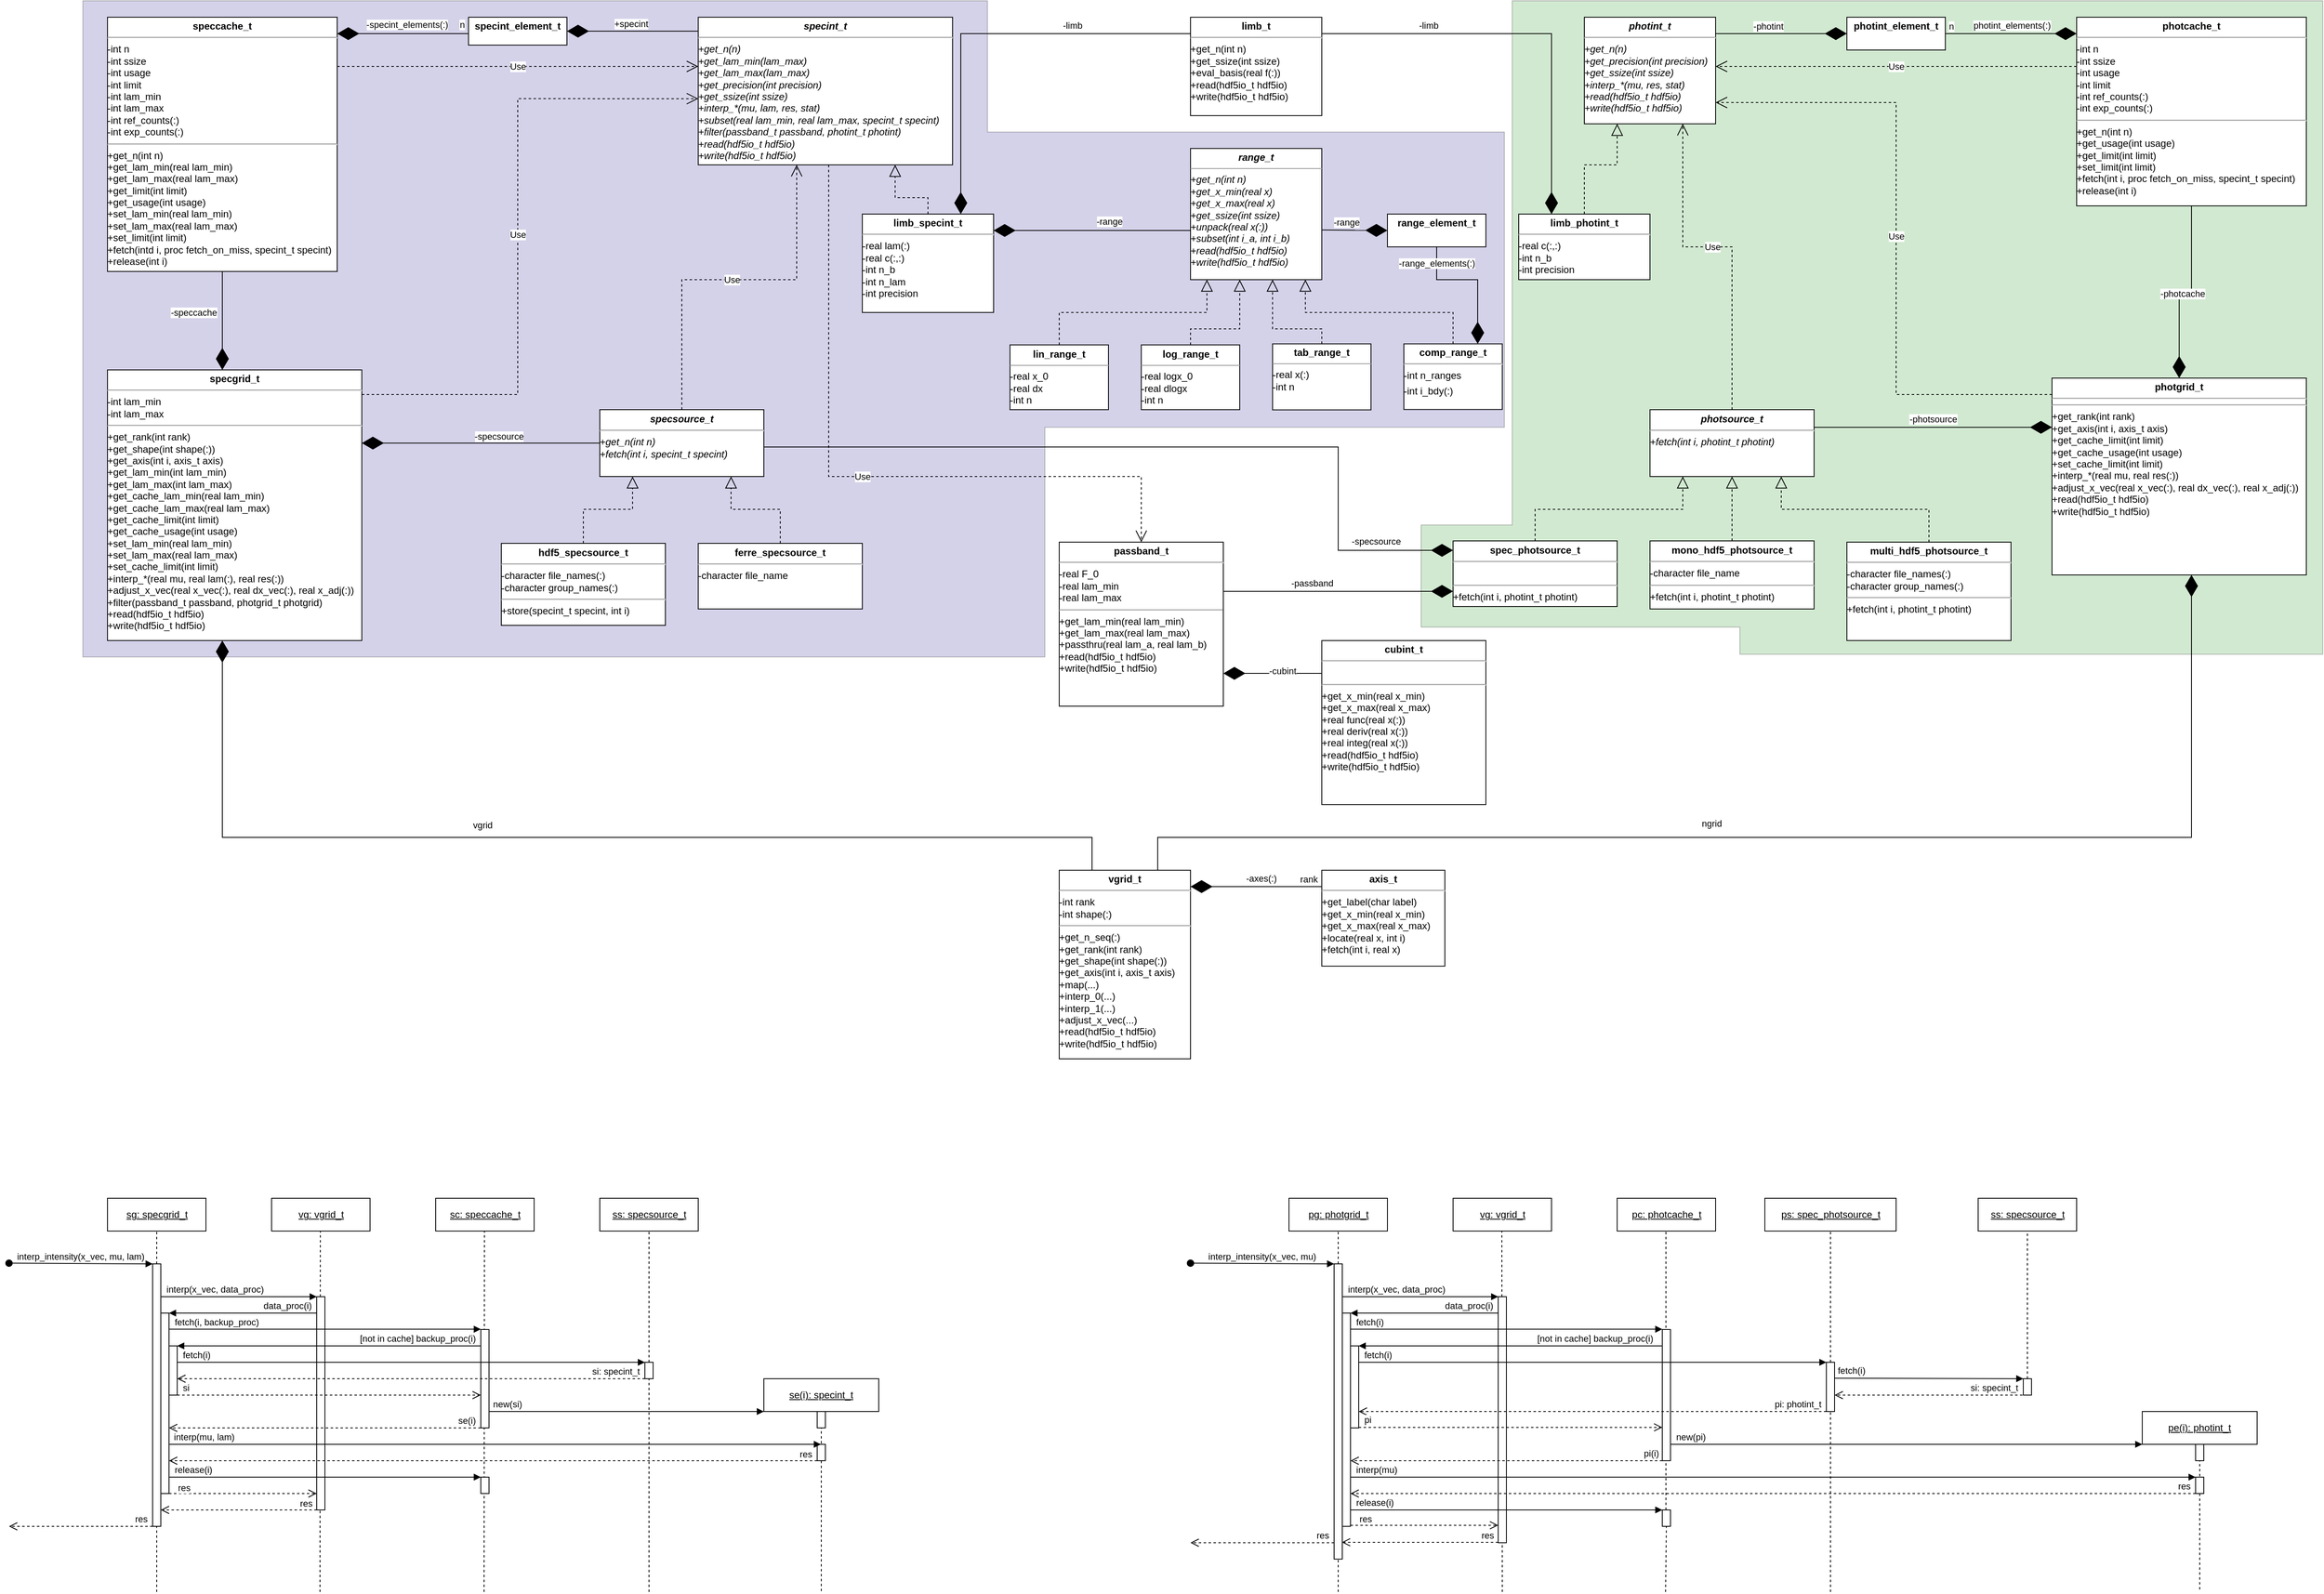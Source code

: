 <mxfile version="21.1.2" type="device">
  <diagram id="eBeHzMgPVLneWZig5MNX" name="Page-1">
    <mxGraphModel dx="954" dy="2928" grid="1" gridSize="10" guides="1" tooltips="1" connect="1" arrows="1" fold="1" page="1" pageScale="1" pageWidth="3300" pageHeight="2339" math="0" shadow="0">
      <root>
        <mxCell id="0" />
        <mxCell id="1" parent="0" />
        <mxCell id="oN7WaDx7jQC1OjHhMMnN-134" value="" style="verticalLabelPosition=bottom;verticalAlign=top;shape=mxgraph.basic.polygon;polyCoords=[[0,0],[0.63,0],[0.63,0.2],[0.99,0.2],[0.99,0.65],[0.67,0.65],[0.67,1],[0,1]];polyline=0;fontColor=none;noLabel=1;fillColor=#554CA8;opacity=25;" parent="1" vertex="1">
          <mxGeometry x="210" y="-1980" width="1750" height="800" as="geometry" />
        </mxCell>
        <mxCell id="oN7WaDx7jQC1OjHhMMnN-135" value="" style="verticalLabelPosition=bottom;verticalAlign=top;shape=mxgraph.basic.polygon;polyCoords=[[0,0],[0.89,0],[0.89,0.77],[0.99,0.77],[0.99,0.92],[0.64,0.92],[0.64,0.96],[0,0.96]];polyline=0;fontColor=none;noLabel=1;fillColor=#47A84A;opacity=25;flipH=1;" parent="1" vertex="1">
          <mxGeometry x="1830" y="-1980" width="1110" height="830" as="geometry" />
        </mxCell>
        <mxCell id="oN7WaDx7jQC1OjHhMMnN-3" value="&lt;p style=&quot;margin: 0px ; margin-top: 4px ; text-align: center&quot;&gt;&lt;b&gt;speccache_t&lt;/b&gt;&lt;/p&gt;&lt;hr&gt;-int n&lt;br&gt;-int ssize&lt;br&gt;-int usage&lt;br&gt;-int limit&lt;br&gt;-int lam_min&lt;br&gt;-int lam_max&lt;br&gt;-int ref_counts(:)&lt;br&gt;-int exp_counts(:)&lt;br&gt;&lt;hr&gt;+get_n(int n)&lt;br&gt;+get_lam_min(real lam_min)&lt;br&gt;+get_lam_max(real lam_max)&lt;br&gt;+get_limit(int limit)&lt;br&gt;+get_usage(int usage)&lt;br&gt;+set_lam_min(real lam_min)&lt;br&gt;+set_lam_max(real lam_max)&lt;br&gt;+set_limit(int limit)&lt;br&gt;+fetch(intd i, proc fetch_on_miss, specint_t specint)&lt;br&gt;+release(int i)" style="verticalAlign=top;align=left;overflow=fill;fontSize=12;fontFamily=Helvetica;html=1;" parent="1" vertex="1">
          <mxGeometry x="240" y="-1960" width="280" height="310" as="geometry" />
        </mxCell>
        <mxCell id="oN7WaDx7jQC1OjHhMMnN-4" value="&lt;p style=&quot;margin: 0px ; margin-top: 4px ; text-align: center&quot;&gt;&lt;b&gt;&lt;i&gt;specint_t&lt;/i&gt;&lt;/b&gt;&lt;/p&gt;&lt;hr&gt;&lt;i&gt;+get_n(n)&lt;br&gt;+get_lam_min(lam_max)&lt;br&gt;+get_lam_max(lam_max)&lt;br&gt;+get_precision(int precision)&lt;br&gt;+get_ssize(int ssize)&lt;br&gt;+interp_*(mu, lam, res, stat)&lt;br&gt;+subset(real lam_min, real lam_max, specint_t specint)&lt;br&gt;+filter(passband_t passband, photint_t photint)&lt;br&gt;+read(hdf5io_t hdf5io)&lt;br&gt;+write(hdf5io_t hdf5io)&lt;br&gt;&lt;br&gt;&lt;/i&gt;" style="verticalAlign=top;align=left;overflow=fill;fontSize=12;fontFamily=Helvetica;html=1;" parent="1" vertex="1">
          <mxGeometry x="960" y="-1960" width="310" height="180" as="geometry" />
        </mxCell>
        <mxCell id="oN7WaDx7jQC1OjHhMMnN-5" value="&lt;p style=&quot;margin: 0px ; margin-top: 4px ; text-align: center&quot;&gt;&lt;b&gt;limb_specint_t&lt;/b&gt;&lt;/p&gt;&lt;hr&gt;&lt;p style=&quot;margin: 4px 0px 0px&quot;&gt;&lt;span&gt;-real lam(:)&lt;/span&gt;&lt;span&gt;&lt;br&gt;&lt;/span&gt;&lt;span&gt;-real c(:,:)&lt;br&gt;&lt;/span&gt;&lt;span&gt;-int n_b&lt;br&gt;&lt;/span&gt;&lt;span&gt;-int n_lam&lt;br&gt;&lt;/span&gt;&lt;span&gt;-int precision&lt;/span&gt;&lt;/p&gt;&lt;br&gt;&lt;p style=&quot;margin: 4px 0px 0px&quot;&gt;&lt;/p&gt;" style="verticalAlign=top;align=left;overflow=fill;fontSize=12;fontFamily=Helvetica;html=1;" parent="1" vertex="1">
          <mxGeometry x="1160" y="-1720" width="160" height="120" as="geometry" />
        </mxCell>
        <mxCell id="oN7WaDx7jQC1OjHhMMnN-9" value="" style="endArrow=block;dashed=1;endFill=0;endSize=12;html=1;rounded=0;exitX=0.5;exitY=0;exitDx=0;exitDy=0;edgeStyle=orthogonalEdgeStyle;" parent="1" source="oN7WaDx7jQC1OjHhMMnN-5" target="oN7WaDx7jQC1OjHhMMnN-4" edge="1">
          <mxGeometry width="160" relative="1" as="geometry">
            <mxPoint x="270" y="-1610" as="sourcePoint" />
            <mxPoint x="430" y="-1610" as="targetPoint" />
            <Array as="points">
              <mxPoint x="1240" y="-1740" />
              <mxPoint x="1200" y="-1740" />
            </Array>
          </mxGeometry>
        </mxCell>
        <mxCell id="oN7WaDx7jQC1OjHhMMnN-11" value="&lt;p style=&quot;margin: 0px ; margin-top: 4px ; text-align: center&quot;&gt;&lt;b&gt;specgrid_t&lt;/b&gt;&lt;/p&gt;&lt;hr&gt;-int lam_min&lt;br&gt;-int lam_max&lt;br&gt;&lt;hr&gt;+get_rank(int rank)&lt;br&gt;+get_shape(int shape(:))&lt;br&gt;+get_axis(int i, axis_t axis)&lt;br&gt;+get_lam_min(int lam_min)&lt;br&gt;+get_lam_max(int lam_max)&lt;br&gt;+get_cache_lam_min(real lam_min)&lt;br&gt;+get_cache_lam_max(real lam_max)&lt;br&gt;+get_cache_limit(int limit)&lt;br&gt;+get_cache_usage(int usage)&lt;br&gt;+set_lam_min(real lam_min)&lt;br&gt;+set_lam_max(real lam_max)&lt;br&gt;+set_cache_limit(int limit)&lt;br&gt;+interp_*(real mu, real lam(:), real res(:))&lt;br&gt;+adjust_x_vec(real x_vec(:), real dx_vec(:), real x_adj(:))&lt;br&gt;+filter(passband_t passband, photgrid_t photgrid)&lt;br&gt;+read(hdf5io_t hdf5io)&lt;br&gt;+write(hdf5io_t hdf5io)" style="verticalAlign=top;align=left;overflow=fill;fontSize=12;fontFamily=Helvetica;html=1;" parent="1" vertex="1">
          <mxGeometry x="240" y="-1530" width="310" height="330" as="geometry" />
        </mxCell>
        <mxCell id="oN7WaDx7jQC1OjHhMMnN-12" value="&lt;p style=&quot;margin: 0px ; margin-top: 4px ; text-align: center&quot;&gt;&lt;b&gt;&lt;i&gt;specsource_t&lt;/i&gt;&lt;/b&gt;&lt;/p&gt;&lt;hr&gt;&lt;p style=&quot;margin: 4px 0px 0px&quot;&gt;&lt;/p&gt;&lt;i&gt;+get_n(int n)&lt;br&gt;+fetch(int i, specint_t specint)&lt;/i&gt;&lt;br&gt;&lt;p style=&quot;margin: 4px 0px 0px&quot;&gt;&lt;/p&gt;" style="verticalAlign=top;align=left;overflow=fill;fontSize=12;fontFamily=Helvetica;html=1;" parent="1" vertex="1">
          <mxGeometry x="840" y="-1481.5" width="200" height="81.5" as="geometry" />
        </mxCell>
        <mxCell id="oN7WaDx7jQC1OjHhMMnN-21" value="" style="endArrow=diamondThin;endFill=1;endSize=24;html=1;rounded=0;edgeStyle=orthogonalEdgeStyle;" parent="1" source="oN7WaDx7jQC1OjHhMMnN-3" target="oN7WaDx7jQC1OjHhMMnN-11" edge="1">
          <mxGeometry width="160" relative="1" as="geometry">
            <mxPoint x="410" y="-1700" as="sourcePoint" />
            <mxPoint x="560" y="-1470" as="targetPoint" />
            <Array as="points">
              <mxPoint x="380" y="-1600" />
              <mxPoint x="380" y="-1600" />
            </Array>
          </mxGeometry>
        </mxCell>
        <mxCell id="oN7WaDx7jQC1OjHhMMnN-22" value="-speccache" style="edgeLabel;html=1;align=center;verticalAlign=middle;resizable=0;points=[];" parent="oN7WaDx7jQC1OjHhMMnN-21" vertex="1" connectable="0">
          <mxGeometry x="0.068" y="1" relative="1" as="geometry">
            <mxPoint x="-36" y="-14" as="offset" />
          </mxGeometry>
        </mxCell>
        <mxCell id="oN7WaDx7jQC1OjHhMMnN-26" value="&lt;p style=&quot;margin: 0px ; margin-top: 4px ; text-align: center&quot;&gt;&lt;b&gt;vgrid_t&lt;/b&gt;&lt;/p&gt;&lt;hr&gt;-int rank&lt;br&gt;-int shape(:)&lt;br&gt;&lt;hr&gt;+get_n_seq(:)&lt;br&gt;+get_rank(int rank)&lt;br&gt;+get_shape(int shape(:))&lt;br&gt;+get_axis(int i, axis_t axis)&lt;br&gt;+map(...)&lt;br&gt;+interp_0(...)&lt;br&gt;+interp_1(...)&lt;br&gt;+adjust_x_vec(...)&lt;br&gt;+read(hdf5io_t hdf5io)&lt;br&gt;+write(hdf5io_t hdf5io)" style="verticalAlign=top;align=left;overflow=fill;fontSize=12;fontFamily=Helvetica;html=1;" parent="1" vertex="1">
          <mxGeometry x="1400" y="-920" width="160" height="230" as="geometry" />
        </mxCell>
        <mxCell id="oN7WaDx7jQC1OjHhMMnN-28" value="" style="endArrow=diamondThin;endFill=1;endSize=24;html=1;rounded=0;edgeStyle=orthogonalEdgeStyle;" parent="1" source="oN7WaDx7jQC1OjHhMMnN-26" target="oN7WaDx7jQC1OjHhMMnN-11" edge="1">
          <mxGeometry width="160" relative="1" as="geometry">
            <mxPoint x="310" y="-1105.5" as="sourcePoint" />
            <mxPoint x="370" y="-1220" as="targetPoint" />
            <Array as="points">
              <mxPoint x="1440" y="-960" />
              <mxPoint x="380" y="-960" />
            </Array>
          </mxGeometry>
        </mxCell>
        <mxCell id="oN7WaDx7jQC1OjHhMMnN-29" value="vgrid" style="edgeLabel;html=1;align=center;verticalAlign=middle;resizable=0;points=[];" parent="oN7WaDx7jQC1OjHhMMnN-28" vertex="1" connectable="0">
          <mxGeometry x="-0.341" y="1" relative="1" as="geometry">
            <mxPoint x="-342" y="-16" as="offset" />
          </mxGeometry>
        </mxCell>
        <mxCell id="oN7WaDx7jQC1OjHhMMnN-32" value="&lt;p style=&quot;margin: 0px ; margin-top: 4px ; text-align: center&quot;&gt;&lt;b&gt;hdf5_specsource_t&lt;/b&gt;&lt;/p&gt;&lt;hr&gt;-character file_names(:)&lt;br&gt;-character group_names(:)&lt;br&gt;&lt;hr&gt;+store(specint_t specint, int i)&lt;br&gt;&lt;p style=&quot;margin: 4px 0px 0px&quot;&gt;&lt;/p&gt;" style="verticalAlign=top;align=left;overflow=fill;fontSize=12;fontFamily=Helvetica;html=1;" parent="1" vertex="1">
          <mxGeometry x="720" y="-1318.5" width="200" height="100" as="geometry" />
        </mxCell>
        <mxCell id="oN7WaDx7jQC1OjHhMMnN-33" value="&lt;p style=&quot;margin: 0px ; margin-top: 4px ; text-align: center&quot;&gt;&lt;/p&gt;&lt;div style=&quot;height: 2px&quot;&gt;&lt;div style=&quot;text-align: center&quot;&gt;&lt;b&gt;specint_element_t&lt;/b&gt;&lt;/div&gt;&lt;br&gt;&lt;/div&gt;" style="verticalAlign=top;align=left;overflow=fill;fontSize=12;fontFamily=Helvetica;html=1;" parent="1" vertex="1">
          <mxGeometry x="680" y="-1960" width="120" height="34" as="geometry" />
        </mxCell>
        <mxCell id="oN7WaDx7jQC1OjHhMMnN-34" value="" style="endArrow=diamondThin;endFill=1;endSize=24;html=1;rounded=0;edgeStyle=orthogonalEdgeStyle;entryX=1;entryY=0.25;entryDx=0;entryDy=0;" parent="1" source="oN7WaDx7jQC1OjHhMMnN-33" edge="1">
          <mxGeometry width="160" relative="1" as="geometry">
            <mxPoint x="640" y="-1940" as="sourcePoint" />
            <mxPoint x="520" y="-1940" as="targetPoint" />
            <Array as="points">
              <mxPoint x="600" y="-1940" />
              <mxPoint x="600" y="-1940" />
            </Array>
          </mxGeometry>
        </mxCell>
        <mxCell id="oN7WaDx7jQC1OjHhMMnN-35" value="-specint_elements(:)" style="edgeLabel;html=1;align=center;verticalAlign=middle;resizable=0;points=[];" parent="oN7WaDx7jQC1OjHhMMnN-34" vertex="1" connectable="0">
          <mxGeometry x="-0.064" y="3" relative="1" as="geometry">
            <mxPoint y="-14" as="offset" />
          </mxGeometry>
        </mxCell>
        <mxCell id="oN7WaDx7jQC1OjHhMMnN-36" value="n" style="edgeLabel;html=1;align=center;verticalAlign=middle;resizable=0;points=[];" parent="oN7WaDx7jQC1OjHhMMnN-34" vertex="1" connectable="0">
          <mxGeometry x="-0.844" y="-1" relative="1" as="geometry">
            <mxPoint x="4" y="-10" as="offset" />
          </mxGeometry>
        </mxCell>
        <mxCell id="oN7WaDx7jQC1OjHhMMnN-37" value="" style="endArrow=diamondThin;endFill=1;endSize=24;html=1;rounded=0;edgeStyle=orthogonalEdgeStyle;" parent="1" target="oN7WaDx7jQC1OjHhMMnN-33" edge="1">
          <mxGeometry width="160" relative="1" as="geometry">
            <mxPoint x="960" y="-1942.96" as="sourcePoint" />
            <mxPoint x="870" y="-1720" as="targetPoint" />
            <Array as="points">
              <mxPoint x="900" y="-1943" />
              <mxPoint x="900" y="-1943" />
            </Array>
          </mxGeometry>
        </mxCell>
        <mxCell id="oN7WaDx7jQC1OjHhMMnN-38" value="+specint" style="edgeLabel;html=1;align=center;verticalAlign=middle;resizable=0;points=[];" parent="oN7WaDx7jQC1OjHhMMnN-37" vertex="1" connectable="0">
          <mxGeometry x="0.195" y="1" relative="1" as="geometry">
            <mxPoint x="13" y="-10" as="offset" />
          </mxGeometry>
        </mxCell>
        <mxCell id="oN7WaDx7jQC1OjHhMMnN-39" value="&lt;p style=&quot;margin: 0px ; margin-top: 4px ; text-align: center&quot;&gt;&lt;b&gt;limb_t&lt;/b&gt;&lt;/p&gt;&lt;hr&gt;+get_n(int n)&lt;br&gt;+get_ssize(int ssize)&lt;br&gt;+eval_basis(real f(:))&lt;br&gt;+read(hdf5io_t hdf5io)&lt;br&gt;+write(hdf5io_t hdf5io)" style="verticalAlign=top;align=left;overflow=fill;fontSize=12;fontFamily=Helvetica;html=1;" parent="1" vertex="1">
          <mxGeometry x="1560" y="-1960" width="160" height="120" as="geometry" />
        </mxCell>
        <mxCell id="oN7WaDx7jQC1OjHhMMnN-40" value="" style="endArrow=diamondThin;endFill=1;endSize=24;html=1;rounded=0;entryX=0.75;entryY=0;entryDx=0;entryDy=0;edgeStyle=orthogonalEdgeStyle;" parent="1" source="oN7WaDx7jQC1OjHhMMnN-39" target="oN7WaDx7jQC1OjHhMMnN-5" edge="1">
          <mxGeometry width="160" relative="1" as="geometry">
            <mxPoint x="920" y="-1660" as="sourcePoint" />
            <mxPoint x="1080" y="-1660" as="targetPoint" />
            <Array as="points">
              <mxPoint x="1280" y="-1940" />
            </Array>
          </mxGeometry>
        </mxCell>
        <mxCell id="oN7WaDx7jQC1OjHhMMnN-41" value="-limb" style="edgeLabel;html=1;align=center;verticalAlign=middle;resizable=0;points=[];" parent="oN7WaDx7jQC1OjHhMMnN-40" vertex="1" connectable="0">
          <mxGeometry x="-0.071" y="1" relative="1" as="geometry">
            <mxPoint x="88" y="-11" as="offset" />
          </mxGeometry>
        </mxCell>
        <mxCell id="oN7WaDx7jQC1OjHhMMnN-43" value="" style="endArrow=diamondThin;endFill=1;endSize=24;html=1;rounded=0;edgeStyle=orthogonalEdgeStyle;" parent="1" source="oN7WaDx7jQC1OjHhMMnN-42" target="oN7WaDx7jQC1OjHhMMnN-5" edge="1">
          <mxGeometry width="160" relative="1" as="geometry">
            <mxPoint x="1480" y="-1730" as="sourcePoint" />
            <mxPoint x="1360" y="-1680" as="targetPoint" />
            <Array as="points">
              <mxPoint x="1500" y="-1700" />
              <mxPoint x="1500" y="-1700" />
            </Array>
          </mxGeometry>
        </mxCell>
        <mxCell id="oN7WaDx7jQC1OjHhMMnN-44" value="-range" style="edgeLabel;html=1;align=center;verticalAlign=middle;resizable=0;points=[];" parent="oN7WaDx7jQC1OjHhMMnN-43" vertex="1" connectable="0">
          <mxGeometry x="-0.165" y="-2" relative="1" as="geometry">
            <mxPoint x="1" y="-9" as="offset" />
          </mxGeometry>
        </mxCell>
        <mxCell id="oN7WaDx7jQC1OjHhMMnN-58" value="" style="endArrow=block;dashed=1;endFill=0;endSize=12;html=1;rounded=0;edgeStyle=orthogonalEdgeStyle;" parent="1" source="oN7WaDx7jQC1OjHhMMnN-32" target="oN7WaDx7jQC1OjHhMMnN-12" edge="1">
          <mxGeometry width="160" relative="1" as="geometry">
            <mxPoint x="640" y="-1460" as="sourcePoint" />
            <mxPoint x="930" y="-1390" as="targetPoint" />
            <Array as="points">
              <mxPoint x="820" y="-1360" />
              <mxPoint x="880" y="-1360" />
            </Array>
          </mxGeometry>
        </mxCell>
        <mxCell id="oN7WaDx7jQC1OjHhMMnN-59" value="&lt;p style=&quot;margin: 0px ; margin-top: 4px ; text-align: center&quot;&gt;&lt;b&gt;ferre_specsource_t&lt;/b&gt;&lt;/p&gt;&lt;hr&gt;-character file_name&lt;br&gt;&lt;br&gt;&lt;br&gt;&lt;p style=&quot;margin: 4px 0px 0px&quot;&gt;&lt;/p&gt;" style="verticalAlign=top;align=left;overflow=fill;fontSize=12;fontFamily=Helvetica;html=1;" parent="1" vertex="1">
          <mxGeometry x="960" y="-1318.5" width="200" height="80" as="geometry" />
        </mxCell>
        <mxCell id="oN7WaDx7jQC1OjHhMMnN-60" value="" style="endArrow=block;dashed=1;endFill=0;endSize=12;html=1;rounded=0;edgeStyle=orthogonalEdgeStyle;" parent="1" source="oN7WaDx7jQC1OjHhMMnN-59" target="oN7WaDx7jQC1OjHhMMnN-12" edge="1">
          <mxGeometry width="160" relative="1" as="geometry">
            <mxPoint x="1050" y="-1330" as="sourcePoint" />
            <mxPoint x="990" y="-1380" as="targetPoint" />
            <Array as="points">
              <mxPoint x="1060" y="-1360" />
              <mxPoint x="1000" y="-1360" />
            </Array>
          </mxGeometry>
        </mxCell>
        <mxCell id="oN7WaDx7jQC1OjHhMMnN-61" value="&lt;p style=&quot;margin: 0px ; margin-top: 4px ; text-align: center&quot;&gt;&lt;b&gt;axis_t&lt;/b&gt;&lt;/p&gt;&lt;hr&gt;+get_label(char label)&lt;br&gt;+get_x_min(real x_min)&lt;br&gt;+get_x_max(real x_max)&lt;br&gt;+locate(real x, int i)&lt;br&gt;+fetch(int i, real x)" style="verticalAlign=top;align=left;overflow=fill;fontSize=12;fontFamily=Helvetica;html=1;" parent="1" vertex="1">
          <mxGeometry x="1720" y="-920" width="150" height="117" as="geometry" />
        </mxCell>
        <mxCell id="oN7WaDx7jQC1OjHhMMnN-63" value="" style="endArrow=diamondThin;endFill=1;endSize=24;html=1;rounded=0;edgeStyle=orthogonalEdgeStyle;" parent="1" source="oN7WaDx7jQC1OjHhMMnN-61" target="oN7WaDx7jQC1OjHhMMnN-26" edge="1">
          <mxGeometry width="160" relative="1" as="geometry">
            <mxPoint x="1680" y="-880" as="sourcePoint" />
            <mxPoint x="1560" y="-667" as="targetPoint" />
            <Array as="points">
              <mxPoint x="1660" y="-900" />
              <mxPoint x="1660" y="-900" />
            </Array>
          </mxGeometry>
        </mxCell>
        <mxCell id="oN7WaDx7jQC1OjHhMMnN-64" value="-axes(:)" style="edgeLabel;html=1;align=center;verticalAlign=middle;resizable=0;points=[];" parent="oN7WaDx7jQC1OjHhMMnN-63" vertex="1" connectable="0">
          <mxGeometry x="-0.019" relative="1" as="geometry">
            <mxPoint x="4" y="-10" as="offset" />
          </mxGeometry>
        </mxCell>
        <mxCell id="oN7WaDx7jQC1OjHhMMnN-65" value="rank" style="edgeLabel;html=1;align=center;verticalAlign=middle;resizable=0;points=[];" parent="oN7WaDx7jQC1OjHhMMnN-63" vertex="1" connectable="0">
          <mxGeometry x="-0.819" y="-1" relative="1" as="geometry">
            <mxPoint x="-2" y="-8" as="offset" />
          </mxGeometry>
        </mxCell>
        <mxCell id="oN7WaDx7jQC1OjHhMMnN-42" value="&lt;p style=&quot;margin: 0px ; margin-top: 4px ; text-align: center&quot;&gt;&lt;b&gt;&lt;i&gt;range_t&lt;/i&gt;&lt;/b&gt;&lt;/p&gt;&lt;hr size=&quot;1&quot;&gt;&lt;div style=&quot;height: 2px&quot;&gt;&lt;div style=&quot;height: 2px;&quot;&gt;&lt;i&gt;+get_n(int n)&lt;br&gt;&lt;/i&gt;&lt;i&gt;+get_x_min(real x)&lt;br&gt;+get_x_max(real x)&lt;br&gt;&lt;/i&gt;&lt;i&gt;+get_ssize(int ssize)&lt;br&gt;+unpack(real x(:))&lt;br&gt;+subset(int i_a, int i_b)&lt;br&gt;&lt;/i&gt;&lt;i&gt;+read(hdf5io_t hdf5io)&lt;br&gt;+write(hdf5io_t hdf5io)&lt;/i&gt;&lt;/div&gt;&lt;div style=&quot;height: 2px;&quot;&gt;&lt;i&gt;&lt;br&gt;&lt;/i&gt;&lt;/div&gt;&lt;/div&gt;" style="verticalAlign=top;align=left;overflow=fill;fontSize=12;fontFamily=Helvetica;html=1;" parent="1" vertex="1">
          <mxGeometry x="1560" y="-1800" width="160" height="160" as="geometry" />
        </mxCell>
        <mxCell id="oN7WaDx7jQC1OjHhMMnN-45" value="&lt;p style=&quot;margin: 0px ; margin-top: 4px ; text-align: center&quot;&gt;&lt;b&gt;lin_range_t&lt;/b&gt;&lt;/p&gt;&lt;hr size=&quot;1&quot;&gt;&lt;div style=&quot;height: 2px&quot;&gt;-real x_0&lt;br&gt;-real dx&lt;br&gt;-int n&lt;/div&gt;" style="verticalAlign=top;align=left;overflow=fill;fontSize=12;fontFamily=Helvetica;html=1;" parent="1" vertex="1">
          <mxGeometry x="1340" y="-1560.5" width="120" height="79" as="geometry" />
        </mxCell>
        <mxCell id="oN7WaDx7jQC1OjHhMMnN-46" value="&lt;p style=&quot;margin: 0px ; margin-top: 4px ; text-align: center&quot;&gt;&lt;b&gt;log_range_t&lt;/b&gt;&lt;/p&gt;&lt;hr size=&quot;1&quot;&gt;&lt;div style=&quot;height: 2px&quot;&gt;-real logx_0&lt;br&gt;-real dlogx&lt;br&gt;-int n&lt;/div&gt;" style="verticalAlign=top;align=left;overflow=fill;fontSize=12;fontFamily=Helvetica;html=1;" parent="1" vertex="1">
          <mxGeometry x="1500" y="-1560.5" width="120" height="79" as="geometry" />
        </mxCell>
        <mxCell id="oN7WaDx7jQC1OjHhMMnN-47" value="&lt;p style=&quot;margin: 0px ; margin-top: 4px ; text-align: center&quot;&gt;&lt;b&gt;tab_range_t&lt;/b&gt;&lt;/p&gt;&lt;hr size=&quot;1&quot;&gt;&lt;div style=&quot;height: 2px&quot;&gt;-real x(:)&lt;br&gt;-int n&lt;/div&gt;" style="verticalAlign=top;align=left;overflow=fill;fontSize=12;fontFamily=Helvetica;html=1;" parent="1" vertex="1">
          <mxGeometry x="1660" y="-1561.75" width="120" height="80.5" as="geometry" />
        </mxCell>
        <mxCell id="oN7WaDx7jQC1OjHhMMnN-48" value="&lt;p style=&quot;margin: 0px ; margin-top: 4px ; text-align: center&quot;&gt;&lt;b&gt;comp_range_t&lt;/b&gt;&lt;/p&gt;&lt;hr&gt;&lt;p style=&quot;margin: 4px 0px 0px&quot;&gt;&lt;span&gt;-int n_ranges&lt;/span&gt;&lt;/p&gt;&lt;p style=&quot;margin: 4px 0px 0px&quot;&gt;&lt;span&gt;-int i_bdy(:)&lt;/span&gt;&lt;/p&gt;" style="verticalAlign=top;align=left;overflow=fill;fontSize=12;fontFamily=Helvetica;html=1;" parent="1" vertex="1">
          <mxGeometry x="1820" y="-1561.75" width="120" height="80" as="geometry" />
        </mxCell>
        <mxCell id="oN7WaDx7jQC1OjHhMMnN-51" value="" style="endArrow=block;dashed=1;endFill=0;endSize=12;html=1;rounded=0;edgeStyle=orthogonalEdgeStyle;" parent="1" source="oN7WaDx7jQC1OjHhMMnN-45" target="oN7WaDx7jQC1OjHhMMnN-42" edge="1">
          <mxGeometry width="160" relative="1" as="geometry">
            <mxPoint x="1460" y="-1600" as="sourcePoint" />
            <mxPoint x="1565" y="-1620" as="targetPoint" />
            <Array as="points">
              <mxPoint x="1400" y="-1600" />
              <mxPoint x="1580" y="-1600" />
            </Array>
          </mxGeometry>
        </mxCell>
        <mxCell id="oN7WaDx7jQC1OjHhMMnN-52" value="" style="endArrow=block;dashed=1;endFill=0;endSize=12;html=1;rounded=0;edgeStyle=orthogonalEdgeStyle;" parent="1" source="oN7WaDx7jQC1OjHhMMnN-46" target="oN7WaDx7jQC1OjHhMMnN-42" edge="1">
          <mxGeometry width="160" relative="1" as="geometry">
            <mxPoint x="1550" y="-1570" as="sourcePoint" />
            <mxPoint x="1610" y="-1590" as="targetPoint" />
            <Array as="points">
              <mxPoint x="1560" y="-1580" />
              <mxPoint x="1620" y="-1580" />
            </Array>
          </mxGeometry>
        </mxCell>
        <mxCell id="oN7WaDx7jQC1OjHhMMnN-53" value="" style="endArrow=block;dashed=1;endFill=0;endSize=12;html=1;rounded=0;edgeStyle=orthogonalEdgeStyle;exitX=0.5;exitY=0;exitDx=0;exitDy=0;" parent="1" source="oN7WaDx7jQC1OjHhMMnN-47" target="oN7WaDx7jQC1OjHhMMnN-42" edge="1">
          <mxGeometry width="160" relative="1" as="geometry">
            <mxPoint x="1720" y="-1560" as="sourcePoint" />
            <mxPoint x="1651" y="-1620" as="targetPoint" />
            <Array as="points">
              <mxPoint x="1720" y="-1580" />
              <mxPoint x="1660" y="-1580" />
            </Array>
          </mxGeometry>
        </mxCell>
        <mxCell id="oN7WaDx7jQC1OjHhMMnN-54" value="" style="endArrow=block;dashed=1;endFill=0;endSize=12;html=1;rounded=0;edgeStyle=orthogonalEdgeStyle;" parent="1" source="oN7WaDx7jQC1OjHhMMnN-48" target="oN7WaDx7jQC1OjHhMMnN-42" edge="1">
          <mxGeometry width="160" relative="1" as="geometry">
            <mxPoint x="1755" y="-1571" as="sourcePoint" />
            <mxPoint x="1680" y="-1630" as="targetPoint" />
            <Array as="points">
              <mxPoint x="1880" y="-1600" />
              <mxPoint x="1700" y="-1600" />
            </Array>
          </mxGeometry>
        </mxCell>
        <mxCell id="oN7WaDx7jQC1OjHhMMnN-76" value="&lt;p style=&quot;margin: 0px ; margin-top: 4px ; text-align: center&quot;&gt;&lt;b&gt;&lt;i&gt;photsource_t&lt;/i&gt;&lt;/b&gt;&lt;/p&gt;&lt;hr&gt;&lt;p style=&quot;margin: 4px 0px 0px&quot;&gt;&lt;/p&gt;&lt;i&gt;+fetch(int i, photint_t photint)&lt;/i&gt;&lt;br&gt;&lt;p style=&quot;margin: 4px 0px 0px&quot;&gt;&lt;/p&gt;" style="verticalAlign=top;align=left;overflow=fill;fontSize=12;fontFamily=Helvetica;html=1;" parent="1" vertex="1">
          <mxGeometry x="2120" y="-1481.5" width="200" height="81.5" as="geometry" />
        </mxCell>
        <mxCell id="oN7WaDx7jQC1OjHhMMnN-78" value="&lt;p style=&quot;margin: 0px ; margin-top: 4px ; text-align: center&quot;&gt;&lt;b&gt;mono_hdf5_photsource_t&lt;/b&gt;&lt;/p&gt;&lt;hr&gt;-character file_name&lt;br&gt;&lt;hr&gt;&lt;p style=&quot;margin: 4px 0px 0px&quot;&gt;&lt;/p&gt;+fetch(int i, photint_t photint)&lt;br&gt;&lt;br&gt;&lt;p style=&quot;margin: 4px 0px 0px&quot;&gt;&lt;/p&gt;" style="verticalAlign=top;align=left;overflow=fill;fontSize=12;fontFamily=Helvetica;html=1;" parent="1" vertex="1">
          <mxGeometry x="2120" y="-1321.5" width="200" height="83" as="geometry" />
        </mxCell>
        <mxCell id="oN7WaDx7jQC1OjHhMMnN-79" value="&lt;p style=&quot;margin: 0px ; margin-top: 4px ; text-align: center&quot;&gt;&lt;b&gt;multi_hdf5_photsource_t&lt;/b&gt;&lt;/p&gt;&lt;hr&gt;-character file_names(:)&lt;br&gt;-character group_names(:)&lt;br&gt;&lt;hr&gt;&lt;p style=&quot;margin: 4px 0px 0px&quot;&gt;&lt;/p&gt;+fetch(int i, photint_t photint)&lt;br&gt;&lt;br&gt;&lt;p style=&quot;margin: 4px 0px 0px&quot;&gt;&lt;/p&gt;" style="verticalAlign=top;align=left;overflow=fill;fontSize=12;fontFamily=Helvetica;html=1;" parent="1" vertex="1">
          <mxGeometry x="2360" y="-1320" width="200" height="120" as="geometry" />
        </mxCell>
        <mxCell id="oN7WaDx7jQC1OjHhMMnN-80" value="" style="endArrow=block;dashed=1;endFill=0;endSize=12;html=1;rounded=0;edgeStyle=orthogonalEdgeStyle;" parent="1" source="oN7WaDx7jQC1OjHhMMnN-78" target="oN7WaDx7jQC1OjHhMMnN-76" edge="1">
          <mxGeometry width="160" relative="1" as="geometry">
            <mxPoint x="1930" y="-1460" as="sourcePoint" />
            <mxPoint x="2250" y="-1420" as="targetPoint" />
          </mxGeometry>
        </mxCell>
        <mxCell id="oN7WaDx7jQC1OjHhMMnN-81" value="" style="endArrow=block;dashed=1;endFill=0;endSize=12;html=1;rounded=0;edgeStyle=orthogonalEdgeStyle;" parent="1" source="oN7WaDx7jQC1OjHhMMnN-79" target="oN7WaDx7jQC1OjHhMMnN-76" edge="1">
          <mxGeometry width="160" relative="1" as="geometry">
            <mxPoint x="2480" y="-1350" as="sourcePoint" />
            <mxPoint x="2310" y="-1400" as="targetPoint" />
            <Array as="points">
              <mxPoint x="2460" y="-1360" />
              <mxPoint x="2280" y="-1360" />
            </Array>
          </mxGeometry>
        </mxCell>
        <mxCell id="oN7WaDx7jQC1OjHhMMnN-82" value="&lt;p style=&quot;margin: 0px ; margin-top: 4px ; text-align: center&quot;&gt;&lt;b&gt;spec_photsource_t&lt;/b&gt;&lt;/p&gt;&lt;hr&gt;&lt;br&gt;&lt;hr&gt;&lt;p style=&quot;margin: 4px 0px 0px&quot;&gt;&lt;/p&gt;+fetch(int i, photint_t photint)&lt;br&gt;&lt;br&gt;&lt;p style=&quot;margin: 4px 0px 0px&quot;&gt;&lt;/p&gt;" style="verticalAlign=top;align=left;overflow=fill;fontSize=12;fontFamily=Helvetica;html=1;" parent="1" vertex="1">
          <mxGeometry x="1880" y="-1321.5" width="200" height="80" as="geometry" />
        </mxCell>
        <mxCell id="oN7WaDx7jQC1OjHhMMnN-83" value="" style="endArrow=block;dashed=1;endFill=0;endSize=12;html=1;rounded=0;edgeStyle=orthogonalEdgeStyle;" parent="1" source="oN7WaDx7jQC1OjHhMMnN-82" target="oN7WaDx7jQC1OjHhMMnN-76" edge="1">
          <mxGeometry width="160" relative="1" as="geometry">
            <mxPoint x="2340" y="-1330" as="sourcePoint" />
            <mxPoint x="2180" y="-1420" as="targetPoint" />
            <Array as="points">
              <mxPoint x="1980" y="-1360" />
              <mxPoint x="2160" y="-1360" />
            </Array>
          </mxGeometry>
        </mxCell>
        <mxCell id="oN7WaDx7jQC1OjHhMMnN-84" value="Use" style="endArrow=open;endSize=12;dashed=1;html=1;rounded=0;edgeStyle=orthogonalEdgeStyle;" parent="1" source="oN7WaDx7jQC1OjHhMMnN-12" target="oN7WaDx7jQC1OjHhMMnN-4" edge="1">
          <mxGeometry width="160" relative="1" as="geometry">
            <mxPoint x="960" y="-1510" as="sourcePoint" />
            <mxPoint x="1015" y="-1820" as="targetPoint" />
            <Array as="points">
              <mxPoint x="940" y="-1640" />
              <mxPoint x="1080" y="-1640" />
            </Array>
          </mxGeometry>
        </mxCell>
        <mxCell id="oN7WaDx7jQC1OjHhMMnN-85" value="" style="endArrow=diamondThin;endFill=1;endSize=24;html=1;rounded=0;exitX=1;exitY=0.75;exitDx=0;exitDy=0;edgeStyle=orthogonalEdgeStyle;" parent="1" source="oN7WaDx7jQC1OjHhMMnN-12" target="oN7WaDx7jQC1OjHhMMnN-82" edge="1">
          <mxGeometry width="160" relative="1" as="geometry">
            <mxPoint x="2140" y="-1310" as="sourcePoint" />
            <mxPoint x="1760" y="-1310" as="targetPoint" />
            <Array as="points">
              <mxPoint x="1040" y="-1436" />
              <mxPoint x="1740" y="-1436" />
              <mxPoint x="1740" y="-1310" />
            </Array>
          </mxGeometry>
        </mxCell>
        <mxCell id="oN7WaDx7jQC1OjHhMMnN-113" value="-specsource" style="edgeLabel;html=1;align=center;verticalAlign=middle;resizable=0;points=[];" parent="oN7WaDx7jQC1OjHhMMnN-85" vertex="1" connectable="0">
          <mxGeometry x="-0.248" y="-2" relative="1" as="geometry">
            <mxPoint x="392" y="113" as="offset" />
          </mxGeometry>
        </mxCell>
        <mxCell id="oN7WaDx7jQC1OjHhMMnN-87" value="&lt;p style=&quot;margin: 0px ; margin-top: 4px ; text-align: center&quot;&gt;&lt;b&gt;passband_t&lt;/b&gt;&lt;/p&gt;&lt;hr&gt;-real F_0&lt;br&gt;-real lam_min&lt;br&gt;-real lam_max&lt;br&gt;&lt;hr&gt;&lt;p style=&quot;margin: 4px 0px 0px&quot;&gt;&lt;/p&gt;+get_lam_min(real lam_min)&lt;br&gt;+get_lam_max(real lam_max)&lt;br&gt;+passthru(real lam_a, real lam_b)&lt;br&gt;+read(hdf5io_t hdf5io)&lt;br&gt;+write(hdf5io_t hdf5io)&lt;br&gt;&lt;p style=&quot;margin: 4px 0px 0px&quot;&gt;&lt;/p&gt;" style="verticalAlign=top;align=left;overflow=fill;fontSize=12;fontFamily=Helvetica;html=1;" parent="1" vertex="1">
          <mxGeometry x="1400" y="-1320" width="200" height="200" as="geometry" />
        </mxCell>
        <mxCell id="oN7WaDx7jQC1OjHhMMnN-88" value="" style="endArrow=diamondThin;endFill=1;endSize=24;html=1;rounded=0;edgeStyle=orthogonalEdgeStyle;exitX=1;exitY=0.75;exitDx=0;exitDy=0;" parent="1" source="oN7WaDx7jQC1OjHhMMnN-87" target="oN7WaDx7jQC1OjHhMMnN-82" edge="1">
          <mxGeometry width="160" relative="1" as="geometry">
            <mxPoint x="1650" y="-1277.48" as="sourcePoint" />
            <mxPoint x="1810" y="-1277.48" as="targetPoint" />
            <Array as="points">
              <mxPoint x="1660" y="-1260" />
              <mxPoint x="1660" y="-1260" />
            </Array>
          </mxGeometry>
        </mxCell>
        <mxCell id="oN7WaDx7jQC1OjHhMMnN-89" value="-passband" style="edgeLabel;html=1;align=center;verticalAlign=middle;resizable=0;points=[];" parent="oN7WaDx7jQC1OjHhMMnN-88" vertex="1" connectable="0">
          <mxGeometry x="-0.197" y="-2" relative="1" as="geometry">
            <mxPoint x="49" y="-12" as="offset" />
          </mxGeometry>
        </mxCell>
        <mxCell id="oN7WaDx7jQC1OjHhMMnN-90" value="&lt;p style=&quot;margin: 0px ; margin-top: 4px ; text-align: center&quot;&gt;&lt;b&gt;&lt;i&gt;photint_t&lt;/i&gt;&lt;/b&gt;&lt;/p&gt;&lt;hr&gt;&lt;i&gt;+get_n(n)&lt;br&gt;&lt;/i&gt;&lt;i&gt;+get_precision(int precision)&lt;br&gt;+get_ssize(int ssize)&lt;br&gt;+interp_*(mu, res, stat)&lt;br&gt;+read(hdf5io_t hdf5io)&lt;br&gt;+write(hdf5io_t hdf5io)&lt;/i&gt;&lt;i&gt;&lt;br&gt;&lt;/i&gt;" style="verticalAlign=top;align=left;overflow=fill;fontSize=12;fontFamily=Helvetica;html=1;" parent="1" vertex="1">
          <mxGeometry x="2040" y="-1960" width="160" height="130" as="geometry" />
        </mxCell>
        <mxCell id="oN7WaDx7jQC1OjHhMMnN-91" value="&lt;p style=&quot;margin: 0px ; margin-top: 4px ; text-align: center&quot;&gt;&lt;b&gt;limb_photint_t&lt;/b&gt;&lt;/p&gt;&lt;hr&gt;&lt;p style=&quot;margin: 4px 0px 0px&quot;&gt;&lt;span&gt;-real c(:,:)&lt;br&gt;&lt;/span&gt;&lt;span&gt;-int n_b&lt;br&gt;&lt;/span&gt;&lt;span&gt;-int precision&lt;/span&gt;&lt;/p&gt;&lt;br&gt;&lt;p style=&quot;margin: 4px 0px 0px&quot;&gt;&lt;/p&gt;" style="verticalAlign=top;align=left;overflow=fill;fontSize=12;fontFamily=Helvetica;html=1;" parent="1" vertex="1">
          <mxGeometry x="1960" y="-1720" width="160" height="80" as="geometry" />
        </mxCell>
        <mxCell id="oN7WaDx7jQC1OjHhMMnN-92" value="" style="endArrow=diamondThin;endFill=1;endSize=24;html=1;rounded=0;edgeStyle=orthogonalEdgeStyle;entryX=0.25;entryY=0;entryDx=0;entryDy=0;" parent="1" source="oN7WaDx7jQC1OjHhMMnN-39" target="oN7WaDx7jQC1OjHhMMnN-91" edge="1">
          <mxGeometry width="160" relative="1" as="geometry">
            <mxPoint x="1930" y="-1781.18" as="sourcePoint" />
            <mxPoint x="1950" y="-1700" as="targetPoint" />
            <Array as="points">
              <mxPoint x="2000" y="-1940" />
            </Array>
          </mxGeometry>
        </mxCell>
        <mxCell id="oN7WaDx7jQC1OjHhMMnN-93" value="-limb" style="edgeLabel;html=1;align=center;verticalAlign=middle;resizable=0;points=[];" parent="oN7WaDx7jQC1OjHhMMnN-92" vertex="1" connectable="0">
          <mxGeometry x="-0.236" y="2" relative="1" as="geometry">
            <mxPoint x="-61" y="-8" as="offset" />
          </mxGeometry>
        </mxCell>
        <mxCell id="oN7WaDx7jQC1OjHhMMnN-94" value="" style="endArrow=block;dashed=1;endFill=0;endSize=12;html=1;rounded=0;edgeStyle=orthogonalEdgeStyle;" parent="1" source="oN7WaDx7jQC1OjHhMMnN-91" target="oN7WaDx7jQC1OjHhMMnN-90" edge="1">
          <mxGeometry width="160" relative="1" as="geometry">
            <mxPoint x="2150" y="-1790" as="sourcePoint" />
            <mxPoint x="2080" y="-1810" as="targetPoint" />
            <Array as="points">
              <mxPoint x="2040" y="-1780" />
              <mxPoint x="2080" y="-1780" />
            </Array>
          </mxGeometry>
        </mxCell>
        <mxCell id="oN7WaDx7jQC1OjHhMMnN-96" value="Use" style="endArrow=open;endSize=12;dashed=1;html=1;rounded=0;elbow=vertical;edgeStyle=orthogonalEdgeStyle;" parent="1" source="oN7WaDx7jQC1OjHhMMnN-3" target="oN7WaDx7jQC1OjHhMMnN-4" edge="1">
          <mxGeometry width="160" relative="1" as="geometry">
            <mxPoint x="650" y="-1750" as="sourcePoint" />
            <mxPoint x="810" y="-1750" as="targetPoint" />
            <Array as="points">
              <mxPoint x="800" y="-1900" />
              <mxPoint x="800" y="-1900" />
            </Array>
          </mxGeometry>
        </mxCell>
        <mxCell id="oN7WaDx7jQC1OjHhMMnN-100" value="&lt;p style=&quot;margin: 0px ; margin-top: 4px ; text-align: center&quot;&gt;&lt;b&gt;photcache_t&lt;/b&gt;&lt;/p&gt;&lt;hr&gt;-int n&lt;br&gt;-int ssize&lt;br&gt;-int usage&lt;br&gt;-int limit&lt;br&gt;-int ref_counts(:)&lt;br&gt;-int exp_counts(:)&lt;br&gt;&lt;hr&gt;+get_n(int n)&lt;br&gt;+get_usage(int usage)&lt;br&gt;+get_limit(int limit)&lt;br&gt;+set_limit(int limit)&lt;br&gt;+fetch(int i, proc fetch_on_miss, specint_t specint)&lt;br&gt;+release(int i)" style="verticalAlign=top;align=left;overflow=fill;fontSize=12;fontFamily=Helvetica;html=1;" parent="1" vertex="1">
          <mxGeometry x="2640" y="-1960" width="280" height="230" as="geometry" />
        </mxCell>
        <mxCell id="oN7WaDx7jQC1OjHhMMnN-101" value="&lt;p style=&quot;margin: 0px ; margin-top: 4px ; text-align: center&quot;&gt;&lt;/p&gt;&lt;div style=&quot;height: 2px&quot;&gt;&lt;div style=&quot;text-align: center&quot;&gt;&lt;b&gt;photint_element_t&lt;/b&gt;&lt;/div&gt;&lt;br&gt;&lt;/div&gt;" style="verticalAlign=top;align=left;overflow=fill;fontSize=12;fontFamily=Helvetica;html=1;" parent="1" vertex="1">
          <mxGeometry x="2360" y="-1960" width="120" height="40" as="geometry" />
        </mxCell>
        <mxCell id="oN7WaDx7jQC1OjHhMMnN-102" value="" style="endArrow=diamondThin;endFill=1;endSize=24;html=1;rounded=0;edgeStyle=orthogonalEdgeStyle;" parent="1" source="oN7WaDx7jQC1OjHhMMnN-90" target="oN7WaDx7jQC1OjHhMMnN-101" edge="1">
          <mxGeometry width="160" relative="1" as="geometry">
            <mxPoint x="2360" y="-1940" as="sourcePoint" />
            <mxPoint x="2460" y="-1880" as="targetPoint" />
            <Array as="points">
              <mxPoint x="2240" y="-1940" />
              <mxPoint x="2240" y="-1940" />
            </Array>
          </mxGeometry>
        </mxCell>
        <mxCell id="oN7WaDx7jQC1OjHhMMnN-108" value="-photint" style="edgeLabel;html=1;align=center;verticalAlign=middle;resizable=0;points=[];" parent="oN7WaDx7jQC1OjHhMMnN-102" vertex="1" connectable="0">
          <mxGeometry x="-0.19" y="4" relative="1" as="geometry">
            <mxPoint x="-1" y="-5" as="offset" />
          </mxGeometry>
        </mxCell>
        <mxCell id="oN7WaDx7jQC1OjHhMMnN-105" value="" style="endArrow=diamondThin;endFill=1;endSize=24;html=1;rounded=0;edgeStyle=orthogonalEdgeStyle;" parent="1" source="oN7WaDx7jQC1OjHhMMnN-101" target="oN7WaDx7jQC1OjHhMMnN-100" edge="1">
          <mxGeometry width="160" relative="1" as="geometry">
            <mxPoint x="2710" y="-1840" as="sourcePoint" />
            <mxPoint x="2690" y="-1860" as="targetPoint" />
            <Array as="points">
              <mxPoint x="2700" y="-1940" />
              <mxPoint x="2700" y="-1940" />
            </Array>
          </mxGeometry>
        </mxCell>
        <mxCell id="oN7WaDx7jQC1OjHhMMnN-109" value="n" style="edgeLabel;html=1;align=center;verticalAlign=middle;resizable=0;points=[];" parent="oN7WaDx7jQC1OjHhMMnN-105" vertex="1" connectable="0">
          <mxGeometry x="-0.861" y="1" relative="1" as="geometry">
            <mxPoint x="-4" y="-8" as="offset" />
          </mxGeometry>
        </mxCell>
        <mxCell id="oN7WaDx7jQC1OjHhMMnN-111" value="photint_elements(:)" style="edgeLabel;html=1;align=center;verticalAlign=middle;resizable=0;points=[];" parent="oN7WaDx7jQC1OjHhMMnN-105" vertex="1" connectable="0">
          <mxGeometry x="0.049" relative="1" as="geometry">
            <mxPoint x="-3" y="-10" as="offset" />
          </mxGeometry>
        </mxCell>
        <mxCell id="oN7WaDx7jQC1OjHhMMnN-107" value="Use" style="endArrow=open;endSize=12;dashed=1;html=1;rounded=0;elbow=vertical;edgeStyle=orthogonalEdgeStyle;" parent="1" source="oN7WaDx7jQC1OjHhMMnN-100" target="oN7WaDx7jQC1OjHhMMnN-90" edge="1">
          <mxGeometry width="160" relative="1" as="geometry">
            <mxPoint x="3100" y="-1758" as="sourcePoint" />
            <mxPoint x="2360" y="-1889" as="targetPoint" />
            <Array as="points">
              <mxPoint x="2290" y="-1900" />
              <mxPoint x="2290" y="-1900" />
            </Array>
          </mxGeometry>
        </mxCell>
        <mxCell id="oN7WaDx7jQC1OjHhMMnN-112" value="&lt;p style=&quot;margin: 0px ; margin-top: 4px ; text-align: center&quot;&gt;&lt;b&gt;photgrid_t&lt;/b&gt;&lt;/p&gt;&lt;hr&gt;&lt;hr&gt;+get_rank(int rank)&lt;br&gt;+get_axis(int i, axis_t axis)&lt;br&gt;+get_cache_limit(int limit)&lt;br&gt;+get_cache_usage(int usage)&lt;br&gt;+set_cache_limit(int limit)&lt;br&gt;+interp_*(real mu, real res(:))&lt;br&gt;+adjust_x_vec(real x_vec(:), real dx_vec(:), real x_adj(:))&lt;br&gt;+read(hdf5io_t hdf5io)&lt;br&gt;+write(hdf5io_t hdf5io)" style="verticalAlign=top;align=left;overflow=fill;fontSize=12;fontFamily=Helvetica;html=1;" parent="1" vertex="1">
          <mxGeometry x="2610" y="-1520" width="310" height="240" as="geometry" />
        </mxCell>
        <mxCell id="oN7WaDx7jQC1OjHhMMnN-114" value="" style="endArrow=diamondThin;endFill=1;endSize=24;html=1;rounded=0;edgeStyle=orthogonalEdgeStyle;" parent="1" source="oN7WaDx7jQC1OjHhMMnN-26" target="oN7WaDx7jQC1OjHhMMnN-112" edge="1">
          <mxGeometry width="160" relative="1" as="geometry">
            <mxPoint x="1490" y="-760" as="sourcePoint" />
            <mxPoint x="2940" y="-1110" as="targetPoint" />
            <Array as="points">
              <mxPoint x="1520" y="-960" />
              <mxPoint x="2780" y="-960" />
            </Array>
          </mxGeometry>
        </mxCell>
        <mxCell id="oN7WaDx7jQC1OjHhMMnN-115" value="ngrid" style="edgeLabel;html=1;align=center;verticalAlign=middle;resizable=0;points=[];" parent="oN7WaDx7jQC1OjHhMMnN-114" vertex="1" connectable="0">
          <mxGeometry x="-0.341" y="1" relative="1" as="geometry">
            <mxPoint x="181" y="-16" as="offset" />
          </mxGeometry>
        </mxCell>
        <mxCell id="oN7WaDx7jQC1OjHhMMnN-116" value="" style="endArrow=diamondThin;endFill=1;endSize=24;html=1;rounded=0;elbow=vertical;edgeStyle=orthogonalEdgeStyle;" parent="1" source="oN7WaDx7jQC1OjHhMMnN-100" target="oN7WaDx7jQC1OjHhMMnN-112" edge="1">
          <mxGeometry width="160" relative="1" as="geometry">
            <mxPoint x="2650" y="-1760" as="sourcePoint" />
            <mxPoint x="2810" y="-1760" as="targetPoint" />
          </mxGeometry>
        </mxCell>
        <mxCell id="oN7WaDx7jQC1OjHhMMnN-124" value="-photcache" style="edgeLabel;html=1;align=center;verticalAlign=middle;resizable=0;points=[];" parent="oN7WaDx7jQC1OjHhMMnN-116" vertex="1" connectable="0">
          <mxGeometry x="0.031" y="2" relative="1" as="geometry">
            <mxPoint as="offset" />
          </mxGeometry>
        </mxCell>
        <mxCell id="oN7WaDx7jQC1OjHhMMnN-120" style="edgeStyle=orthogonalEdgeStyle;rounded=0;orthogonalLoop=1;jettySize=auto;html=1;exitX=0.5;exitY=1;exitDx=0;exitDy=0;elbow=vertical;" parent="1" source="oN7WaDx7jQC1OjHhMMnN-12" target="oN7WaDx7jQC1OjHhMMnN-12" edge="1">
          <mxGeometry relative="1" as="geometry" />
        </mxCell>
        <mxCell id="oN7WaDx7jQC1OjHhMMnN-121" style="edgeStyle=orthogonalEdgeStyle;rounded=0;orthogonalLoop=1;jettySize=auto;html=1;exitX=0.5;exitY=1;exitDx=0;exitDy=0;elbow=vertical;" parent="1" edge="1">
          <mxGeometry relative="1" as="geometry">
            <mxPoint x="700" y="-1240" as="sourcePoint" />
            <mxPoint x="700" y="-1240" as="targetPoint" />
          </mxGeometry>
        </mxCell>
        <mxCell id="oN7WaDx7jQC1OjHhMMnN-126" value="&lt;p style=&quot;margin: 0px ; margin-top: 4px ; text-align: center&quot;&gt;&lt;b&gt;cubint_t&lt;/b&gt;&lt;/p&gt;&lt;hr&gt;&lt;br&gt;&lt;hr&gt;&lt;p style=&quot;margin: 4px 0px 0px&quot;&gt;&lt;/p&gt;+get_x_min(real x_min)&lt;br&gt;+get_x_max(real x_max)&lt;br&gt;+real func(real x(:))&lt;br&gt;+real deriv(real x(:))&lt;br&gt;+real integ(real x(:))&lt;br&gt;+read(hdf5io_t hdf5io)&lt;br&gt;+write(hdf5io_t hdf5io)&lt;br&gt;&lt;p style=&quot;margin: 4px 0px 0px&quot;&gt;&lt;/p&gt;" style="verticalAlign=top;align=left;overflow=fill;fontSize=12;fontFamily=Helvetica;html=1;" parent="1" vertex="1">
          <mxGeometry x="1720" y="-1200" width="200" height="200" as="geometry" />
        </mxCell>
        <mxCell id="oN7WaDx7jQC1OjHhMMnN-127" value="Use" style="endArrow=open;endSize=12;dashed=1;html=1;rounded=0;elbow=vertical;edgeStyle=orthogonalEdgeStyle;" parent="1" source="oN7WaDx7jQC1OjHhMMnN-4" target="oN7WaDx7jQC1OjHhMMnN-87" edge="1">
          <mxGeometry width="160" relative="1" as="geometry">
            <mxPoint x="1380" y="-1510" as="sourcePoint" />
            <mxPoint x="1540" y="-1510" as="targetPoint" />
            <Array as="points">
              <mxPoint x="1119" y="-1400" />
              <mxPoint x="1500" y="-1400" />
            </Array>
          </mxGeometry>
        </mxCell>
        <mxCell id="oN7WaDx7jQC1OjHhMMnN-128" value="" style="endArrow=diamondThin;endFill=1;endSize=24;html=1;rounded=0;elbow=vertical;edgeStyle=orthogonalEdgeStyle;" parent="1" source="oN7WaDx7jQC1OjHhMMnN-126" target="oN7WaDx7jQC1OjHhMMnN-87" edge="1">
          <mxGeometry width="160" relative="1" as="geometry">
            <mxPoint x="1380" y="-1260" as="sourcePoint" />
            <mxPoint x="1630" y="-1160" as="targetPoint" />
            <Array as="points">
              <mxPoint x="1640" y="-1160" />
              <mxPoint x="1640" y="-1160" />
            </Array>
          </mxGeometry>
        </mxCell>
        <mxCell id="oN7WaDx7jQC1OjHhMMnN-129" value="-cubint" style="edgeLabel;html=1;align=center;verticalAlign=middle;resizable=0;points=[];" parent="oN7WaDx7jQC1OjHhMMnN-128" vertex="1" connectable="0">
          <mxGeometry x="-0.2" y="-3" relative="1" as="geometry">
            <mxPoint as="offset" />
          </mxGeometry>
        </mxCell>
        <mxCell id="oN7WaDx7jQC1OjHhMMnN-130" value="Use" style="endArrow=open;endSize=12;dashed=1;html=1;rounded=0;elbow=vertical;entryX=0.75;entryY=1;entryDx=0;entryDy=0;edgeStyle=orthogonalEdgeStyle;" parent="1" source="oN7WaDx7jQC1OjHhMMnN-76" target="oN7WaDx7jQC1OjHhMMnN-90" edge="1">
          <mxGeometry x="0.092" width="160" relative="1" as="geometry">
            <mxPoint x="2260" y="-1490" as="sourcePoint" />
            <mxPoint x="1990" y="-1660" as="targetPoint" />
            <Array as="points">
              <mxPoint x="2220" y="-1680" />
              <mxPoint x="2160" y="-1680" />
            </Array>
            <mxPoint as="offset" />
          </mxGeometry>
        </mxCell>
        <mxCell id="oN7WaDx7jQC1OjHhMMnN-132" value="Use" style="endArrow=open;endSize=12;dashed=1;html=1;rounded=0;elbow=vertical;edgeStyle=orthogonalEdgeStyle;" parent="1" source="oN7WaDx7jQC1OjHhMMnN-112" target="oN7WaDx7jQC1OjHhMMnN-90" edge="1">
          <mxGeometry width="160" relative="1" as="geometry">
            <mxPoint x="2380" y="-1600" as="sourcePoint" />
            <mxPoint x="2540" y="-1600" as="targetPoint" />
            <Array as="points">
              <mxPoint x="2420" y="-1500" />
              <mxPoint x="2420" y="-1856" />
            </Array>
          </mxGeometry>
        </mxCell>
        <mxCell id="oN7WaDx7jQC1OjHhMMnN-133" value="Use" style="endArrow=open;endSize=12;dashed=1;html=1;rounded=0;elbow=vertical;edgeStyle=orthogonalEdgeStyle;" parent="1" source="oN7WaDx7jQC1OjHhMMnN-11" edge="1">
          <mxGeometry width="160" relative="1" as="geometry">
            <mxPoint x="540" y="-1480" as="sourcePoint" />
            <mxPoint x="960" y="-1860.67" as="targetPoint" />
            <Array as="points">
              <mxPoint x="740" y="-1500" />
              <mxPoint x="740" y="-1861" />
            </Array>
          </mxGeometry>
        </mxCell>
        <mxCell id="oN7WaDx7jQC1OjHhMMnN-140" value="&lt;u&gt;sg: specgrid_t&lt;br&gt;&lt;/u&gt;" style="html=1;fontColor=none;fillColor=#FFFFFF;" parent="1" vertex="1">
          <mxGeometry x="240" y="-520" width="120" height="40" as="geometry" />
        </mxCell>
        <mxCell id="oN7WaDx7jQC1OjHhMMnN-144" value="" style="endArrow=none;dashed=1;html=1;rounded=0;fontColor=none;elbow=vertical;entryX=0.5;entryY=1;entryDx=0;entryDy=0;startArrow=none;" parent="1" source="oN7WaDx7jQC1OjHhMMnN-152" target="oN7WaDx7jQC1OjHhMMnN-140" edge="1">
          <mxGeometry width="50" height="50" relative="1" as="geometry">
            <mxPoint x="300" y="90" as="sourcePoint" />
            <mxPoint x="430" y="-400" as="targetPoint" />
          </mxGeometry>
        </mxCell>
        <mxCell id="oN7WaDx7jQC1OjHhMMnN-146" value="&lt;u&gt;sc: speccache_t&lt;/u&gt;" style="html=1;fontColor=none;fillColor=#FFFFFF;" parent="1" vertex="1">
          <mxGeometry x="640" y="-520" width="120" height="40" as="geometry" />
        </mxCell>
        <mxCell id="oN7WaDx7jQC1OjHhMMnN-147" value="&lt;u&gt;ss: specsource_t&lt;/u&gt;" style="html=1;fontColor=none;fillColor=#FFFFFF;" parent="1" vertex="1">
          <mxGeometry x="840" y="-520" width="120" height="40" as="geometry" />
        </mxCell>
        <mxCell id="oN7WaDx7jQC1OjHhMMnN-148" value="&lt;u&gt;vg: vgrid_t&lt;/u&gt;" style="html=1;fontColor=none;fillColor=#FFFFFF;" parent="1" vertex="1">
          <mxGeometry x="440" y="-520" width="120" height="40" as="geometry" />
        </mxCell>
        <mxCell id="oN7WaDx7jQC1OjHhMMnN-149" value="" style="endArrow=none;dashed=1;html=1;rounded=0;fontColor=none;elbow=vertical;entryX=0.5;entryY=1;entryDx=0;entryDy=0;" parent="1" edge="1">
          <mxGeometry width="50" height="50" relative="1" as="geometry">
            <mxPoint x="499" y="-40" as="sourcePoint" />
            <mxPoint x="499.44" y="-480" as="targetPoint" />
          </mxGeometry>
        </mxCell>
        <mxCell id="oN7WaDx7jQC1OjHhMMnN-150" value="" style="endArrow=none;dashed=1;html=1;rounded=0;fontColor=none;elbow=vertical;entryX=0.5;entryY=1;entryDx=0;entryDy=0;" parent="1" edge="1">
          <mxGeometry width="50" height="50" relative="1" as="geometry">
            <mxPoint x="699" y="-40" as="sourcePoint" />
            <mxPoint x="699.44" y="-480" as="targetPoint" />
          </mxGeometry>
        </mxCell>
        <mxCell id="oN7WaDx7jQC1OjHhMMnN-151" value="" style="endArrow=none;dashed=1;html=1;rounded=0;fontColor=none;elbow=vertical;entryX=0.5;entryY=1;entryDx=0;entryDy=0;startArrow=none;" parent="1" source="oN7WaDx7jQC1OjHhMMnN-185" target="oN7WaDx7jQC1OjHhMMnN-147" edge="1">
          <mxGeometry width="50" height="50" relative="1" as="geometry">
            <mxPoint x="899" y="-80" as="sourcePoint" />
            <mxPoint x="899.44" y="-480" as="targetPoint" />
          </mxGeometry>
        </mxCell>
        <mxCell id="oN7WaDx7jQC1OjHhMMnN-152" value="" style="html=1;points=[];perimeter=orthogonalPerimeter;fontColor=none;fillColor=#FFFFFF;" parent="1" vertex="1">
          <mxGeometry x="295" y="-440" width="10" height="320" as="geometry" />
        </mxCell>
        <mxCell id="oN7WaDx7jQC1OjHhMMnN-153" value="" style="endArrow=none;dashed=1;html=1;rounded=0;fontColor=none;elbow=vertical;entryX=0.5;entryY=1;entryDx=0;entryDy=0;" parent="1" target="oN7WaDx7jQC1OjHhMMnN-152" edge="1">
          <mxGeometry width="50" height="50" relative="1" as="geometry">
            <mxPoint x="300" y="-40" as="sourcePoint" />
            <mxPoint x="300" y="-480" as="targetPoint" />
          </mxGeometry>
        </mxCell>
        <mxCell id="oN7WaDx7jQC1OjHhMMnN-155" value="interp_intensity(x_vec, mu, lam)" style="html=1;verticalAlign=bottom;startArrow=oval;startFill=1;endArrow=block;startSize=8;rounded=0;fontColor=none;elbow=vertical;" parent="1" target="oN7WaDx7jQC1OjHhMMnN-152" edge="1">
          <mxGeometry width="60" relative="1" as="geometry">
            <mxPoint x="120" y="-440.87" as="sourcePoint" />
            <mxPoint x="180" y="-440.87" as="targetPoint" />
          </mxGeometry>
        </mxCell>
        <mxCell id="oN7WaDx7jQC1OjHhMMnN-156" value="interp(x_vec, data_proc)" style="html=1;verticalAlign=bottom;endArrow=block;rounded=0;fontColor=none;elbow=vertical;align=left;" parent="1" target="oN7WaDx7jQC1OjHhMMnN-154" edge="1">
          <mxGeometry x="-0.947" width="80" relative="1" as="geometry">
            <mxPoint x="305" y="-400" as="sourcePoint" />
            <mxPoint x="385" y="-400" as="targetPoint" />
            <mxPoint as="offset" />
          </mxGeometry>
        </mxCell>
        <mxCell id="oN7WaDx7jQC1OjHhMMnN-154" value="" style="html=1;points=[];perimeter=orthogonalPerimeter;fontColor=none;fillColor=default;" parent="1" vertex="1">
          <mxGeometry x="495" y="-400" width="10" height="260" as="geometry" />
        </mxCell>
        <mxCell id="oN7WaDx7jQC1OjHhMMnN-157" value="data_proc(i)" style="html=1;verticalAlign=bottom;endArrow=block;rounded=0;fontColor=none;elbow=vertical;align=right;" parent="1" source="oN7WaDx7jQC1OjHhMMnN-154" target="oN7WaDx7jQC1OjHhMMnN-159" edge="1">
          <mxGeometry x="-0.946" width="80" relative="1" as="geometry">
            <mxPoint x="310" y="-350" as="sourcePoint" />
            <mxPoint x="390" y="-350" as="targetPoint" />
            <Array as="points">
              <mxPoint x="400" y="-380" />
            </Array>
            <mxPoint as="offset" />
          </mxGeometry>
        </mxCell>
        <mxCell id="oN7WaDx7jQC1OjHhMMnN-159" value="" style="html=1;points=[];perimeter=orthogonalPerimeter;fontColor=none;fillColor=default;" parent="1" vertex="1">
          <mxGeometry x="305" y="-380" width="10" height="220" as="geometry" />
        </mxCell>
        <mxCell id="oN7WaDx7jQC1OjHhMMnN-160" value="fetch(i, backup_proc)" style="html=1;verticalAlign=bottom;endArrow=block;rounded=0;fontColor=none;elbow=vertical;align=left;" parent="1" edge="1">
          <mxGeometry x="-0.974" width="80" relative="1" as="geometry">
            <mxPoint x="315" y="-360.33" as="sourcePoint" />
            <mxPoint x="695" y="-360.33" as="targetPoint" />
            <mxPoint as="offset" />
          </mxGeometry>
        </mxCell>
        <mxCell id="oN7WaDx7jQC1OjHhMMnN-161" value="" style="html=1;points=[];perimeter=orthogonalPerimeter;fontColor=none;fillColor=default;" parent="1" vertex="1">
          <mxGeometry x="695" y="-360" width="10" height="120" as="geometry" />
        </mxCell>
        <mxCell id="oN7WaDx7jQC1OjHhMMnN-178" value="" style="html=1;verticalAlign=bottom;endArrow=open;dashed=1;endSize=8;rounded=0;fontColor=none;elbow=vertical;" parent="1" source="oN7WaDx7jQC1OjHhMMnN-154" target="oN7WaDx7jQC1OjHhMMnN-152" edge="1">
          <mxGeometry relative="1" as="geometry">
            <mxPoint x="414.64" y="-179.6" as="sourcePoint" />
            <mxPoint x="310" y="-80" as="targetPoint" />
            <Array as="points">
              <mxPoint x="400" y="-140" />
            </Array>
          </mxGeometry>
        </mxCell>
        <mxCell id="oN7WaDx7jQC1OjHhMMnN-204" value="res" style="edgeLabel;html=1;align=right;verticalAlign=bottom;resizable=0;points=[];fontColor=none;" parent="oN7WaDx7jQC1OjHhMMnN-178" vertex="1" connectable="0">
          <mxGeometry x="-0.097" relative="1" as="geometry">
            <mxPoint x="81" as="offset" />
          </mxGeometry>
        </mxCell>
        <mxCell id="oN7WaDx7jQC1OjHhMMnN-179" value="&lt;u&gt;se(i): specint_t&lt;/u&gt;" style="shape=umlLifeline;perimeter=lifelinePerimeter;whiteSpace=wrap;html=1;container=1;collapsible=0;recursiveResize=0;outlineConnect=0;fontColor=none;fillColor=default;" parent="1" vertex="1">
          <mxGeometry x="1040" y="-300" width="140" height="260" as="geometry" />
        </mxCell>
        <mxCell id="oN7WaDx7jQC1OjHhMMnN-190" value="" style="html=1;points=[];perimeter=orthogonalPerimeter;fontColor=none;fillColor=default;" parent="oN7WaDx7jQC1OjHhMMnN-179" vertex="1">
          <mxGeometry x="65" y="40" width="10" height="20" as="geometry" />
        </mxCell>
        <mxCell id="ruJ-sAzudYbJbKYGhq6b-11" value="" style="html=1;points=[];perimeter=orthogonalPerimeter;fontColor=none;fillColor=default;" parent="oN7WaDx7jQC1OjHhMMnN-179" vertex="1">
          <mxGeometry x="65" y="80" width="10" height="20" as="geometry" />
        </mxCell>
        <mxCell id="oN7WaDx7jQC1OjHhMMnN-181" value="res" style="html=1;verticalAlign=bottom;endArrow=open;dashed=1;endSize=8;rounded=0;fontColor=none;elbow=vertical;align=right;" parent="1" source="oN7WaDx7jQC1OjHhMMnN-152" edge="1">
          <mxGeometry x="-0.943" relative="1" as="geometry">
            <mxPoint x="290" y="-60" as="sourcePoint" />
            <mxPoint x="120" y="-120" as="targetPoint" />
            <Array as="points" />
            <mxPoint as="offset" />
          </mxGeometry>
        </mxCell>
        <mxCell id="oN7WaDx7jQC1OjHhMMnN-185" value="" style="html=1;points=[];perimeter=orthogonalPerimeter;fontColor=none;fillColor=default;" parent="1" vertex="1">
          <mxGeometry x="895" y="-320" width="10" height="20" as="geometry" />
        </mxCell>
        <mxCell id="oN7WaDx7jQC1OjHhMMnN-186" value="" style="endArrow=none;dashed=1;html=1;rounded=0;fontColor=none;elbow=vertical;entryX=0.5;entryY=1;entryDx=0;entryDy=0;startArrow=none;" parent="1" target="oN7WaDx7jQC1OjHhMMnN-185" edge="1">
          <mxGeometry width="50" height="50" relative="1" as="geometry">
            <mxPoint x="900" y="-40" as="sourcePoint" />
            <mxPoint x="900" y="-480.0" as="targetPoint" />
          </mxGeometry>
        </mxCell>
        <mxCell id="oN7WaDx7jQC1OjHhMMnN-193" value="new(si)" style="html=1;verticalAlign=bottom;endArrow=block;rounded=0;fontColor=none;elbow=vertical;align=left;" parent="1" source="oN7WaDx7jQC1OjHhMMnN-161" edge="1">
          <mxGeometry x="-0.981" width="80" relative="1" as="geometry">
            <mxPoint x="905" y="-280" as="sourcePoint" />
            <mxPoint x="1040" y="-260" as="targetPoint" />
            <mxPoint as="offset" />
            <Array as="points">
              <mxPoint x="890" y="-260" />
            </Array>
          </mxGeometry>
        </mxCell>
        <mxCell id="oN7WaDx7jQC1OjHhMMnN-198" value="interp(mu, lam)" style="html=1;verticalAlign=bottom;endArrow=block;rounded=0;fontColor=none;elbow=vertical;align=left;" parent="1" source="oN7WaDx7jQC1OjHhMMnN-159" target="oN7WaDx7jQC1OjHhMMnN-179" edge="1">
          <mxGeometry x="-0.99" width="80" relative="1" as="geometry">
            <mxPoint x="310" y="-200" as="sourcePoint" />
            <mxPoint x="1295" y="-160" as="targetPoint" />
            <mxPoint as="offset" />
            <Array as="points">
              <mxPoint x="800" y="-220" />
            </Array>
          </mxGeometry>
        </mxCell>
        <mxCell id="oN7WaDx7jQC1OjHhMMnN-201" value="" style="html=1;verticalAlign=bottom;endArrow=open;dashed=1;endSize=8;rounded=0;fontColor=none;elbow=vertical;" parent="1" source="ruJ-sAzudYbJbKYGhq6b-11" target="oN7WaDx7jQC1OjHhMMnN-159" edge="1">
          <mxGeometry relative="1" as="geometry">
            <mxPoint x="1295" y="-140" as="sourcePoint" />
            <mxPoint x="320" y="-140" as="targetPoint" />
            <Array as="points">
              <mxPoint x="770" y="-200" />
            </Array>
          </mxGeometry>
        </mxCell>
        <mxCell id="oN7WaDx7jQC1OjHhMMnN-206" value="res" style="edgeLabel;html=1;align=right;verticalAlign=bottom;resizable=0;points=[];fontColor=none;" parent="oN7WaDx7jQC1OjHhMMnN-201" vertex="1" connectable="0">
          <mxGeometry x="-0.957" y="-1" relative="1" as="geometry">
            <mxPoint x="11" y="1" as="offset" />
          </mxGeometry>
        </mxCell>
        <mxCell id="oN7WaDx7jQC1OjHhMMnN-246" value="&lt;u&gt;pg: photgrid_t&lt;br&gt;&lt;/u&gt;" style="html=1;fontColor=none;fillColor=#FFFFFF;" parent="1" vertex="1">
          <mxGeometry x="1680" y="-520" width="120" height="40" as="geometry" />
        </mxCell>
        <mxCell id="oN7WaDx7jQC1OjHhMMnN-247" value="" style="endArrow=none;dashed=1;html=1;rounded=0;fontColor=none;elbow=vertical;entryX=0.5;entryY=1;entryDx=0;entryDy=0;startArrow=none;" parent="1" source="oN7WaDx7jQC1OjHhMMnN-254" target="oN7WaDx7jQC1OjHhMMnN-246" edge="1">
          <mxGeometry width="50" height="50" relative="1" as="geometry">
            <mxPoint x="1740" y="90" as="sourcePoint" />
            <mxPoint x="1870" y="-400" as="targetPoint" />
          </mxGeometry>
        </mxCell>
        <mxCell id="oN7WaDx7jQC1OjHhMMnN-248" value="&lt;u&gt;pc: photcache_t&lt;/u&gt;" style="html=1;fontColor=none;fillColor=#FFFFFF;" parent="1" vertex="1">
          <mxGeometry x="2080" y="-520" width="120" height="40" as="geometry" />
        </mxCell>
        <mxCell id="oN7WaDx7jQC1OjHhMMnN-250" value="&lt;u&gt;vg: vgrid_t&lt;/u&gt;" style="html=1;fontColor=none;fillColor=#FFFFFF;" parent="1" vertex="1">
          <mxGeometry x="1880" y="-520" width="120" height="40" as="geometry" />
        </mxCell>
        <mxCell id="oN7WaDx7jQC1OjHhMMnN-251" value="" style="endArrow=none;dashed=1;html=1;rounded=0;fontColor=none;elbow=vertical;entryX=0.5;entryY=1;entryDx=0;entryDy=0;" parent="1" edge="1">
          <mxGeometry width="50" height="50" relative="1" as="geometry">
            <mxPoint x="1940" y="-40" as="sourcePoint" />
            <mxPoint x="1939.44" y="-480" as="targetPoint" />
          </mxGeometry>
        </mxCell>
        <mxCell id="oN7WaDx7jQC1OjHhMMnN-252" value="" style="endArrow=none;dashed=1;html=1;rounded=0;fontColor=none;elbow=vertical;entryX=0.5;entryY=1;entryDx=0;entryDy=0;startArrow=none;" parent="1" source="ruJ-sAzudYbJbKYGhq6b-20" edge="1">
          <mxGeometry width="50" height="50" relative="1" as="geometry">
            <mxPoint x="2139" y="-40" as="sourcePoint" />
            <mxPoint x="2139.44" y="-480" as="targetPoint" />
          </mxGeometry>
        </mxCell>
        <mxCell id="oN7WaDx7jQC1OjHhMMnN-254" value="" style="html=1;points=[];perimeter=orthogonalPerimeter;fontColor=none;fillColor=#FFFFFF;" parent="1" vertex="1">
          <mxGeometry x="1735" y="-440" width="10" height="360" as="geometry" />
        </mxCell>
        <mxCell id="oN7WaDx7jQC1OjHhMMnN-255" value="" style="endArrow=none;dashed=1;html=1;rounded=0;fontColor=none;elbow=vertical;entryX=0.5;entryY=1;entryDx=0;entryDy=0;" parent="1" target="oN7WaDx7jQC1OjHhMMnN-254" edge="1">
          <mxGeometry width="50" height="50" relative="1" as="geometry">
            <mxPoint x="1740" y="-40" as="sourcePoint" />
            <mxPoint x="1740" y="-480" as="targetPoint" />
          </mxGeometry>
        </mxCell>
        <mxCell id="oN7WaDx7jQC1OjHhMMnN-256" value="interp_intensity(x_vec, mu)" style="html=1;verticalAlign=bottom;startArrow=oval;startFill=1;endArrow=block;startSize=8;rounded=0;fontColor=none;elbow=vertical;" parent="1" target="oN7WaDx7jQC1OjHhMMnN-254" edge="1">
          <mxGeometry width="60" relative="1" as="geometry">
            <mxPoint x="1560" y="-440.87" as="sourcePoint" />
            <mxPoint x="1620" y="-440.87" as="targetPoint" />
          </mxGeometry>
        </mxCell>
        <mxCell id="oN7WaDx7jQC1OjHhMMnN-257" value="interp(x_vec, data_proc)" style="html=1;verticalAlign=bottom;endArrow=block;rounded=0;fontColor=none;elbow=vertical;align=left;" parent="1" target="oN7WaDx7jQC1OjHhMMnN-258" edge="1">
          <mxGeometry x="-0.947" width="80" relative="1" as="geometry">
            <mxPoint x="1745" y="-400" as="sourcePoint" />
            <mxPoint x="1825" y="-400" as="targetPoint" />
            <mxPoint as="offset" />
          </mxGeometry>
        </mxCell>
        <mxCell id="oN7WaDx7jQC1OjHhMMnN-258" value="" style="html=1;points=[];perimeter=orthogonalPerimeter;fontColor=none;fillColor=default;" parent="1" vertex="1">
          <mxGeometry x="1935" y="-400" width="10" height="300" as="geometry" />
        </mxCell>
        <mxCell id="oN7WaDx7jQC1OjHhMMnN-259" value="data_proc(i)" style="html=1;verticalAlign=bottom;endArrow=block;rounded=0;fontColor=none;elbow=vertical;align=right;" parent="1" source="oN7WaDx7jQC1OjHhMMnN-258" target="oN7WaDx7jQC1OjHhMMnN-260" edge="1">
          <mxGeometry x="-0.946" width="80" relative="1" as="geometry">
            <mxPoint x="1750" y="-350" as="sourcePoint" />
            <mxPoint x="1830" y="-350" as="targetPoint" />
            <Array as="points">
              <mxPoint x="1840" y="-380" />
            </Array>
            <mxPoint as="offset" />
          </mxGeometry>
        </mxCell>
        <mxCell id="oN7WaDx7jQC1OjHhMMnN-260" value="" style="html=1;points=[];perimeter=orthogonalPerimeter;fontColor=none;fillColor=default;" parent="1" vertex="1">
          <mxGeometry x="1745" y="-380" width="10" height="260" as="geometry" />
        </mxCell>
        <mxCell id="oN7WaDx7jQC1OjHhMMnN-261" value="fetch(i)" style="html=1;verticalAlign=bottom;endArrow=block;rounded=0;fontColor=none;elbow=vertical;align=left;" parent="1" edge="1">
          <mxGeometry x="-0.974" width="80" relative="1" as="geometry">
            <mxPoint x="1755" y="-360.33" as="sourcePoint" />
            <mxPoint x="2135" y="-360.33" as="targetPoint" />
            <mxPoint as="offset" />
          </mxGeometry>
        </mxCell>
        <mxCell id="oN7WaDx7jQC1OjHhMMnN-262" value="" style="html=1;points=[];perimeter=orthogonalPerimeter;fontColor=none;fillColor=default;" parent="1" vertex="1">
          <mxGeometry x="2135" y="-360" width="10" height="160" as="geometry" />
        </mxCell>
        <mxCell id="oN7WaDx7jQC1OjHhMMnN-263" value="[not in cache] backup_proc(i)" style="html=1;verticalAlign=bottom;endArrow=block;rounded=0;fontColor=none;elbow=vertical;align=right;" parent="1" source="oN7WaDx7jQC1OjHhMMnN-262" target="ruJ-sAzudYbJbKYGhq6b-12" edge="1">
          <mxGeometry x="-0.947" relative="1" as="geometry">
            <mxPoint x="2265" y="-330" as="sourcePoint" />
            <mxPoint x="2335" y="-340.0" as="targetPoint" />
            <Array as="points">
              <mxPoint x="2130" y="-340" />
            </Array>
            <mxPoint as="offset" />
          </mxGeometry>
        </mxCell>
        <mxCell id="oN7WaDx7jQC1OjHhMMnN-265" value="" style="html=1;verticalAlign=bottom;endArrow=open;dashed=1;endSize=8;rounded=0;fontColor=none;elbow=vertical;exitX=1.005;exitY=0.995;exitDx=0;exitDy=0;exitPerimeter=0;" parent="1" source="oN7WaDx7jQC1OjHhMMnN-260" target="oN7WaDx7jQC1OjHhMMnN-258" edge="1">
          <mxGeometry relative="1" as="geometry">
            <mxPoint x="1800" y="-190" as="sourcePoint" />
            <mxPoint x="1920" y="-220" as="targetPoint" />
          </mxGeometry>
        </mxCell>
        <mxCell id="oN7WaDx7jQC1OjHhMMnN-266" value="res" style="edgeLabel;html=1;align=left;verticalAlign=bottom;resizable=0;points=[];fontColor=none;" parent="oN7WaDx7jQC1OjHhMMnN-265" vertex="1" connectable="0">
          <mxGeometry x="-0.668" relative="1" as="geometry">
            <mxPoint x="-21" y="1" as="offset" />
          </mxGeometry>
        </mxCell>
        <mxCell id="oN7WaDx7jQC1OjHhMMnN-267" value="" style="html=1;verticalAlign=bottom;endArrow=open;dashed=1;endSize=8;rounded=0;fontColor=none;elbow=vertical;entryX=0.95;entryY=0.943;entryDx=0;entryDy=0;entryPerimeter=0;" parent="1" source="oN7WaDx7jQC1OjHhMMnN-258" target="oN7WaDx7jQC1OjHhMMnN-254" edge="1">
          <mxGeometry relative="1" as="geometry">
            <mxPoint x="1854.64" y="-179.6" as="sourcePoint" />
            <mxPoint x="1740" y="-160" as="targetPoint" />
            <Array as="points" />
          </mxGeometry>
        </mxCell>
        <mxCell id="oN7WaDx7jQC1OjHhMMnN-268" value="res" style="edgeLabel;html=1;align=right;verticalAlign=bottom;resizable=0;points=[];fontColor=none;" parent="oN7WaDx7jQC1OjHhMMnN-267" vertex="1" connectable="0">
          <mxGeometry x="-0.097" relative="1" as="geometry">
            <mxPoint x="81" as="offset" />
          </mxGeometry>
        </mxCell>
        <mxCell id="oN7WaDx7jQC1OjHhMMnN-269" value="&lt;u&gt;pe(i): photint_t&lt;/u&gt;" style="shape=umlLifeline;perimeter=lifelinePerimeter;whiteSpace=wrap;html=1;container=0;collapsible=0;recursiveResize=0;outlineConnect=0;fontColor=none;fillColor=default;" parent="1" vertex="1">
          <mxGeometry x="2720" y="-260" width="140" height="220" as="geometry" />
        </mxCell>
        <mxCell id="oN7WaDx7jQC1OjHhMMnN-271" value="res" style="html=1;verticalAlign=bottom;endArrow=open;dashed=1;endSize=8;rounded=0;fontColor=none;elbow=vertical;align=right;" parent="1" source="oN7WaDx7jQC1OjHhMMnN-254" edge="1">
          <mxGeometry x="-0.943" relative="1" as="geometry">
            <mxPoint x="1730" y="-140" as="sourcePoint" />
            <mxPoint x="1560" y="-100" as="targetPoint" />
            <mxPoint as="offset" />
            <Array as="points" />
          </mxGeometry>
        </mxCell>
        <mxCell id="oN7WaDx7jQC1OjHhMMnN-273" value="" style="html=1;points=[];perimeter=orthogonalPerimeter;fontColor=none;fillColor=default;" parent="1" vertex="1">
          <mxGeometry x="2335" y="-320" width="10" height="60" as="geometry" />
        </mxCell>
        <mxCell id="oN7WaDx7jQC1OjHhMMnN-274" value="" style="endArrow=none;dashed=1;html=1;rounded=0;fontColor=none;elbow=vertical;entryX=0.5;entryY=1;entryDx=0;entryDy=0;startArrow=none;" parent="1" target="oN7WaDx7jQC1OjHhMMnN-273" edge="1">
          <mxGeometry width="50" height="50" relative="1" as="geometry">
            <mxPoint x="2340" y="-40" as="sourcePoint" />
            <mxPoint x="2340" y="-480.0" as="targetPoint" />
          </mxGeometry>
        </mxCell>
        <mxCell id="oN7WaDx7jQC1OjHhMMnN-281" value="interp(mu)" style="html=1;verticalAlign=bottom;endArrow=block;rounded=0;fontColor=none;elbow=vertical;align=left;" parent="1" source="oN7WaDx7jQC1OjHhMMnN-260" target="oN7WaDx7jQC1OjHhMMnN-296" edge="1">
          <mxGeometry x="-0.99" width="80" relative="1" as="geometry">
            <mxPoint x="1760" y="-200" as="sourcePoint" />
            <mxPoint x="2790" y="-220" as="targetPoint" />
            <mxPoint as="offset" />
            <Array as="points">
              <mxPoint x="2100" y="-180" />
            </Array>
          </mxGeometry>
        </mxCell>
        <mxCell id="oN7WaDx7jQC1OjHhMMnN-284" value="" style="group" parent="1" vertex="1" connectable="0">
          <mxGeometry x="2260" y="-520" width="160" height="40" as="geometry" />
        </mxCell>
        <mxCell id="oN7WaDx7jQC1OjHhMMnN-249" value="&lt;u&gt;ps: spec_photsource_t&lt;/u&gt;" style="html=1;fontColor=none;fillColor=#FFFFFF;" parent="oN7WaDx7jQC1OjHhMMnN-284" vertex="1">
          <mxGeometry width="160" height="40" as="geometry" />
        </mxCell>
        <mxCell id="oN7WaDx7jQC1OjHhMMnN-253" value="" style="endArrow=none;dashed=1;html=1;rounded=0;fontColor=none;elbow=vertical;entryX=0.5;entryY=1;entryDx=0;entryDy=0;startArrow=none;" parent="oN7WaDx7jQC1OjHhMMnN-284" source="oN7WaDx7jQC1OjHhMMnN-273" target="oN7WaDx7jQC1OjHhMMnN-249" edge="1">
          <mxGeometry width="50" height="50" relative="1" as="geometry">
            <mxPoint x="78.667" y="440" as="sourcePoint" />
            <mxPoint x="79.253" y="40" as="targetPoint" />
          </mxGeometry>
        </mxCell>
        <mxCell id="oN7WaDx7jQC1OjHhMMnN-292" value="si: specint_t" style="html=1;verticalAlign=bottom;endArrow=open;dashed=1;endSize=8;rounded=0;fontColor=none;elbow=vertical;align=right;" parent="1" target="oN7WaDx7jQC1OjHhMMnN-273" edge="1">
          <mxGeometry x="-0.915" relative="1" as="geometry">
            <mxPoint x="2580" y="-280" as="sourcePoint" />
            <mxPoint x="2520" y="-310" as="targetPoint" />
            <Array as="points">
              <mxPoint x="2440" y="-280" />
            </Array>
            <mxPoint as="offset" />
          </mxGeometry>
        </mxCell>
        <mxCell id="oN7WaDx7jQC1OjHhMMnN-294" value="new(pi)" style="html=1;verticalAlign=bottom;endArrow=block;rounded=0;fontColor=none;elbow=vertical;align=left;" parent="1" source="oN7WaDx7jQC1OjHhMMnN-262" edge="1">
          <mxGeometry x="-0.983" width="80" relative="1" as="geometry">
            <mxPoint x="2370" y="-210" as="sourcePoint" />
            <mxPoint x="2720" y="-220" as="targetPoint" />
            <mxPoint as="offset" />
            <Array as="points">
              <mxPoint x="2520" y="-220" />
            </Array>
          </mxGeometry>
        </mxCell>
        <mxCell id="oN7WaDx7jQC1OjHhMMnN-297" value="res" style="html=1;verticalAlign=bottom;endArrow=open;dashed=1;endSize=8;rounded=0;fontColor=none;elbow=vertical;align=right;" parent="1" source="oN7WaDx7jQC1OjHhMMnN-296" target="oN7WaDx7jQC1OjHhMMnN-260" edge="1">
          <mxGeometry x="-0.99" relative="1" as="geometry">
            <mxPoint x="2200" y="-200" as="sourcePoint" />
            <mxPoint x="1760" y="-180" as="targetPoint" />
            <Array as="points">
              <mxPoint x="2040" y="-160" />
            </Array>
            <mxPoint as="offset" />
          </mxGeometry>
        </mxCell>
        <mxCell id="oN7WaDx7jQC1OjHhMMnN-299" value="" style="html=1;points=[];perimeter=orthogonalPerimeter;fontColor=none;fillColor=default;" parent="1" vertex="1">
          <mxGeometry x="315" y="-340" width="10" height="60" as="geometry" />
        </mxCell>
        <mxCell id="oN7WaDx7jQC1OjHhMMnN-300" value="[not in cache] backup_proc(i)" style="html=1;verticalAlign=bottom;endArrow=block;rounded=0;fontColor=none;elbow=vertical;align=right;" parent="1" source="oN7WaDx7jQC1OjHhMMnN-161" target="oN7WaDx7jQC1OjHhMMnN-299" edge="1">
          <mxGeometry x="-0.973" width="80" relative="1" as="geometry">
            <mxPoint x="690" y="-340" as="sourcePoint" />
            <mxPoint x="330" y="-340" as="targetPoint" />
            <Array as="points">
              <mxPoint x="420" y="-340" />
            </Array>
            <mxPoint as="offset" />
          </mxGeometry>
        </mxCell>
        <mxCell id="oN7WaDx7jQC1OjHhMMnN-302" value="fetch(i)" style="html=1;verticalAlign=bottom;endArrow=block;rounded=0;fontColor=none;elbow=vertical;align=left;" parent="1" target="oN7WaDx7jQC1OjHhMMnN-185" edge="1">
          <mxGeometry x="-0.983" width="80" relative="1" as="geometry">
            <mxPoint x="325" y="-320" as="sourcePoint" />
            <mxPoint x="620" y="-300" as="targetPoint" />
            <mxPoint as="offset" />
          </mxGeometry>
        </mxCell>
        <mxCell id="oN7WaDx7jQC1OjHhMMnN-303" value="si: specint_t" style="html=1;verticalAlign=bottom;endArrow=open;dashed=1;endSize=8;rounded=0;fontColor=none;elbow=vertical;align=right;" parent="1" source="oN7WaDx7jQC1OjHhMMnN-185" target="oN7WaDx7jQC1OjHhMMnN-299" edge="1">
          <mxGeometry x="-0.983" relative="1" as="geometry">
            <mxPoint x="890" y="-300" as="sourcePoint" />
            <mxPoint x="330" y="-300" as="targetPoint" />
            <Array as="points">
              <mxPoint x="660" y="-300" />
            </Array>
            <mxPoint as="offset" />
          </mxGeometry>
        </mxCell>
        <mxCell id="oN7WaDx7jQC1OjHhMMnN-304" value="si" style="html=1;verticalAlign=bottom;endArrow=open;dashed=1;endSize=8;rounded=0;fontColor=none;elbow=vertical;align=left;" parent="1" source="oN7WaDx7jQC1OjHhMMnN-299" target="oN7WaDx7jQC1OjHhMMnN-161" edge="1">
          <mxGeometry x="-0.973" relative="1" as="geometry">
            <mxPoint x="330" y="-280" as="sourcePoint" />
            <mxPoint x="610" y="-400" as="targetPoint" />
            <Array as="points">
              <mxPoint x="330" y="-280" />
            </Array>
            <mxPoint as="offset" />
          </mxGeometry>
        </mxCell>
        <mxCell id="oN7WaDx7jQC1OjHhMMnN-307" value="se(i)" style="html=1;verticalAlign=bottom;endArrow=open;dashed=1;endSize=8;rounded=0;fontColor=none;elbow=vertical;align=right;" parent="1" source="oN7WaDx7jQC1OjHhMMnN-161" target="oN7WaDx7jQC1OjHhMMnN-159" edge="1">
          <mxGeometry x="-0.974" relative="1" as="geometry">
            <mxPoint x="640" y="-300" as="sourcePoint" />
            <mxPoint x="560" y="-300" as="targetPoint" />
            <Array as="points">
              <mxPoint x="670" y="-240" />
              <mxPoint x="500" y="-240" />
            </Array>
            <mxPoint as="offset" />
          </mxGeometry>
        </mxCell>
        <mxCell id="oN7WaDx7jQC1OjHhMMnN-308" value="" style="endArrow=diamondThin;endFill=1;endSize=24;html=1;rounded=0;fontColor=none;elbow=vertical;edgeStyle=orthogonalEdgeStyle;" parent="1" source="oN7WaDx7jQC1OjHhMMnN-12" target="oN7WaDx7jQC1OjHhMMnN-11" edge="1">
          <mxGeometry width="160" relative="1" as="geometry">
            <mxPoint x="570" y="-1441.38" as="sourcePoint" />
            <mxPoint x="730" y="-1441.38" as="targetPoint" />
            <Array as="points">
              <mxPoint x="600" y="-1441" />
              <mxPoint x="600" y="-1441" />
            </Array>
          </mxGeometry>
        </mxCell>
        <mxCell id="oN7WaDx7jQC1OjHhMMnN-309" value="-specsource" style="edgeLabel;html=1;align=center;verticalAlign=middle;resizable=0;points=[];fontColor=none;" parent="oN7WaDx7jQC1OjHhMMnN-308" vertex="1" connectable="0">
          <mxGeometry x="-0.145" relative="1" as="geometry">
            <mxPoint x="1" y="-9" as="offset" />
          </mxGeometry>
        </mxCell>
        <mxCell id="oN7WaDx7jQC1OjHhMMnN-310" value="" style="endArrow=diamondThin;endFill=1;endSize=24;html=1;rounded=0;fontColor=none;elbow=vertical;edgeStyle=orthogonalEdgeStyle;" parent="1" target="oN7WaDx7jQC1OjHhMMnN-112" edge="1">
          <mxGeometry width="160" relative="1" as="geometry">
            <mxPoint x="2320" y="-1460" as="sourcePoint" />
            <mxPoint x="2480" y="-1460" as="targetPoint" />
            <Array as="points">
              <mxPoint x="2560" y="-1460" />
              <mxPoint x="2560" y="-1460" />
            </Array>
          </mxGeometry>
        </mxCell>
        <mxCell id="oN7WaDx7jQC1OjHhMMnN-311" value="-photsource" style="edgeLabel;html=1;align=center;verticalAlign=middle;resizable=0;points=[];fontColor=none;" parent="oN7WaDx7jQC1OjHhMMnN-310" vertex="1" connectable="0">
          <mxGeometry x="-0.003" y="2" relative="1" as="geometry">
            <mxPoint y="-8" as="offset" />
          </mxGeometry>
        </mxCell>
        <mxCell id="oN7WaDx7jQC1OjHhMMnN-312" value="&lt;p style=&quot;margin: 0px ; margin-top: 4px ; text-align: center&quot;&gt;&lt;/p&gt;&lt;div style=&quot;height: 2px&quot;&gt;&lt;div style=&quot;text-align: center&quot;&gt;&lt;b&gt;range_element_t&lt;/b&gt;&lt;/div&gt;&lt;br&gt;&lt;/div&gt;" style="verticalAlign=top;align=left;overflow=fill;fontSize=12;fontFamily=Helvetica;html=1;" parent="1" vertex="1">
          <mxGeometry x="1800" y="-1720" width="120" height="40" as="geometry" />
        </mxCell>
        <mxCell id="oN7WaDx7jQC1OjHhMMnN-313" value="" style="endArrow=diamondThin;endFill=1;endSize=24;html=1;rounded=0;fontColor=none;elbow=vertical;edgeStyle=orthogonalEdgeStyle;" parent="1" source="oN7WaDx7jQC1OjHhMMnN-312" target="oN7WaDx7jQC1OjHhMMnN-48" edge="1">
          <mxGeometry width="160" relative="1" as="geometry">
            <mxPoint x="1920" y="-1670" as="sourcePoint" />
            <mxPoint x="1910" y="-1550" as="targetPoint" />
            <Array as="points">
              <mxPoint x="1860" y="-1640" />
              <mxPoint x="1910" y="-1640" />
            </Array>
          </mxGeometry>
        </mxCell>
        <mxCell id="oN7WaDx7jQC1OjHhMMnN-316" value="-range_elements(:)" style="edgeLabel;html=1;align=center;verticalAlign=middle;resizable=0;points=[];fontColor=none;" parent="oN7WaDx7jQC1OjHhMMnN-313" vertex="1" connectable="0">
          <mxGeometry x="-0.263" y="-1" relative="1" as="geometry">
            <mxPoint x="-22" y="-21" as="offset" />
          </mxGeometry>
        </mxCell>
        <mxCell id="oN7WaDx7jQC1OjHhMMnN-314" value="" style="endArrow=diamondThin;endFill=1;endSize=24;html=1;rounded=0;fontColor=none;elbow=vertical;" parent="1" edge="1">
          <mxGeometry width="160" relative="1" as="geometry">
            <mxPoint x="1720" y="-1700.62" as="sourcePoint" />
            <mxPoint x="1800" y="-1700" as="targetPoint" />
          </mxGeometry>
        </mxCell>
        <mxCell id="oN7WaDx7jQC1OjHhMMnN-315" value="-range" style="edgeLabel;html=1;align=center;verticalAlign=middle;resizable=0;points=[];fontColor=none;" parent="oN7WaDx7jQC1OjHhMMnN-314" vertex="1" connectable="0">
          <mxGeometry x="-0.606" y="1" relative="1" as="geometry">
            <mxPoint x="14" y="-9" as="offset" />
          </mxGeometry>
        </mxCell>
        <mxCell id="ruJ-sAzudYbJbKYGhq6b-1" value="" style="html=1;verticalAlign=bottom;endArrow=open;dashed=1;endSize=8;rounded=0;fontColor=none;elbow=vertical;" parent="1" source="oN7WaDx7jQC1OjHhMMnN-159" target="oN7WaDx7jQC1OjHhMMnN-154" edge="1">
          <mxGeometry relative="1" as="geometry">
            <mxPoint x="320" y="-160" as="sourcePoint" />
            <mxPoint x="495" y="-100" as="targetPoint" />
            <Array as="points">
              <mxPoint x="400" y="-160" />
            </Array>
          </mxGeometry>
        </mxCell>
        <mxCell id="ruJ-sAzudYbJbKYGhq6b-2" value="res" style="edgeLabel;html=1;align=left;verticalAlign=bottom;resizable=0;points=[];fontColor=none;" parent="ruJ-sAzudYbJbKYGhq6b-1" vertex="1" connectable="0">
          <mxGeometry x="-0.668" relative="1" as="geometry">
            <mxPoint x="-21" y="1" as="offset" />
          </mxGeometry>
        </mxCell>
        <mxCell id="ruJ-sAzudYbJbKYGhq6b-3" value="" style="html=1;points=[];perimeter=orthogonalPerimeter;fontColor=none;fillColor=default;" parent="1" vertex="1">
          <mxGeometry x="695" y="-180" width="10" height="20" as="geometry" />
        </mxCell>
        <mxCell id="ruJ-sAzudYbJbKYGhq6b-5" value="release(i)" style="html=1;verticalAlign=bottom;endArrow=block;rounded=0;fontColor=none;elbow=vertical;align=left;" parent="1" source="oN7WaDx7jQC1OjHhMMnN-159" target="ruJ-sAzudYbJbKYGhq6b-3" edge="1">
          <mxGeometry x="-0.974" width="80" relative="1" as="geometry">
            <mxPoint x="315" y="-120.67" as="sourcePoint" />
            <mxPoint x="695" y="-120.67" as="targetPoint" />
            <mxPoint as="offset" />
          </mxGeometry>
        </mxCell>
        <mxCell id="ruJ-sAzudYbJbKYGhq6b-12" value="" style="html=1;points=[];perimeter=orthogonalPerimeter;fontColor=none;fillColor=default;" parent="1" vertex="1">
          <mxGeometry x="1755" y="-340" width="10" height="100" as="geometry" />
        </mxCell>
        <mxCell id="ruJ-sAzudYbJbKYGhq6b-13" value="fetch(i)" style="html=1;verticalAlign=bottom;endArrow=block;rounded=0;fontColor=none;elbow=vertical;align=left;" parent="1" source="ruJ-sAzudYbJbKYGhq6b-12" target="oN7WaDx7jQC1OjHhMMnN-273" edge="1">
          <mxGeometry x="-0.982" width="80" relative="1" as="geometry">
            <mxPoint x="1765" y="-320.0" as="sourcePoint" />
            <mxPoint x="2330" y="-320" as="targetPoint" />
            <mxPoint as="offset" />
            <Array as="points">
              <mxPoint x="2050" y="-320" />
            </Array>
          </mxGeometry>
        </mxCell>
        <mxCell id="oN7WaDx7jQC1OjHhMMnN-286" value="&lt;u&gt;ss: specsource_t&lt;/u&gt;" style="html=1;fontColor=none;fillColor=#FFFFFF;" parent="1" vertex="1">
          <mxGeometry x="2520" y="-520" width="120" height="40" as="geometry" />
        </mxCell>
        <mxCell id="oN7WaDx7jQC1OjHhMMnN-287" value="" style="endArrow=none;dashed=1;html=1;rounded=0;fontColor=none;elbow=vertical;entryX=0.5;entryY=1;entryDx=0;entryDy=0;startArrow=none;" parent="1" source="oN7WaDx7jQC1OjHhMMnN-288" target="oN7WaDx7jQC1OjHhMMnN-286" edge="1">
          <mxGeometry width="50" height="50" relative="1" as="geometry">
            <mxPoint x="2579" y="-70" as="sourcePoint" />
            <mxPoint x="2579.44" y="-470" as="targetPoint" />
          </mxGeometry>
        </mxCell>
        <mxCell id="oN7WaDx7jQC1OjHhMMnN-288" value="" style="html=1;points=[];perimeter=orthogonalPerimeter;fontColor=none;fillColor=default;" parent="1" vertex="1">
          <mxGeometry x="2575" y="-300" width="10" height="20" as="geometry" />
        </mxCell>
        <mxCell id="ruJ-sAzudYbJbKYGhq6b-14" value="fetch(i)" style="html=1;verticalAlign=bottom;endArrow=block;rounded=0;fontColor=none;elbow=vertical;align=left;" parent="1" target="oN7WaDx7jQC1OjHhMMnN-288" edge="1">
          <mxGeometry x="-0.982" width="80" relative="1" as="geometry">
            <mxPoint x="2345" y="-300.65" as="sourcePoint" />
            <mxPoint x="2565" y="-300.33" as="targetPoint" />
            <mxPoint as="offset" />
            <Array as="points" />
          </mxGeometry>
        </mxCell>
        <mxCell id="ruJ-sAzudYbJbKYGhq6b-16" value="pi: photint_t" style="html=1;verticalAlign=bottom;endArrow=open;dashed=1;endSize=8;rounded=0;fontColor=none;elbow=vertical;align=right;" parent="1" edge="1">
          <mxGeometry x="-0.983" relative="1" as="geometry">
            <mxPoint x="2335" y="-260" as="sourcePoint" />
            <mxPoint x="1765" y="-260" as="targetPoint" />
            <Array as="points">
              <mxPoint x="2100" y="-260" />
            </Array>
            <mxPoint as="offset" />
          </mxGeometry>
        </mxCell>
        <mxCell id="ruJ-sAzudYbJbKYGhq6b-17" value="pi" style="html=1;verticalAlign=bottom;endArrow=open;dashed=1;endSize=8;rounded=0;fontColor=none;elbow=vertical;align=left;" parent="1" edge="1">
          <mxGeometry x="-0.973" relative="1" as="geometry">
            <mxPoint x="1765" y="-240.65" as="sourcePoint" />
            <mxPoint x="2135" y="-240.65" as="targetPoint" />
            <Array as="points">
              <mxPoint x="1770" y="-240.65" />
            </Array>
            <mxPoint as="offset" />
          </mxGeometry>
        </mxCell>
        <mxCell id="ruJ-sAzudYbJbKYGhq6b-18" value="pi(i)" style="html=1;verticalAlign=bottom;endArrow=open;dashed=1;endSize=8;rounded=0;fontColor=none;elbow=vertical;align=right;" parent="1" target="oN7WaDx7jQC1OjHhMMnN-260" edge="1">
          <mxGeometry x="-0.983" relative="1" as="geometry">
            <mxPoint x="2135" y="-200" as="sourcePoint" />
            <mxPoint x="1565" y="-200" as="targetPoint" />
            <Array as="points">
              <mxPoint x="1900" y="-200" />
            </Array>
            <mxPoint as="offset" />
          </mxGeometry>
        </mxCell>
        <mxCell id="oN7WaDx7jQC1OjHhMMnN-270" value="" style="html=1;points=[];perimeter=orthogonalPerimeter;fontColor=none;fillColor=default;" parent="1" vertex="1">
          <mxGeometry x="2785" y="-220" width="10" height="20" as="geometry" />
        </mxCell>
        <mxCell id="oN7WaDx7jQC1OjHhMMnN-296" value="" style="html=1;points=[];perimeter=orthogonalPerimeter;fontColor=none;fillColor=default;" parent="1" vertex="1">
          <mxGeometry x="2785" y="-180" width="10" height="20" as="geometry" />
        </mxCell>
        <mxCell id="ruJ-sAzudYbJbKYGhq6b-19" value="release(i)" style="html=1;verticalAlign=bottom;endArrow=block;rounded=0;fontColor=none;elbow=vertical;align=left;" parent="1" edge="1">
          <mxGeometry x="-0.974" width="80" relative="1" as="geometry">
            <mxPoint x="1755" y="-140" as="sourcePoint" />
            <mxPoint x="2135" y="-140" as="targetPoint" />
            <mxPoint as="offset" />
          </mxGeometry>
        </mxCell>
        <mxCell id="ruJ-sAzudYbJbKYGhq6b-20" value="" style="html=1;points=[];perimeter=orthogonalPerimeter;fontColor=none;fillColor=default;" parent="1" vertex="1">
          <mxGeometry x="2135" y="-140" width="10" height="20" as="geometry" />
        </mxCell>
        <mxCell id="ruJ-sAzudYbJbKYGhq6b-21" value="" style="endArrow=none;dashed=1;html=1;rounded=0;fontColor=none;elbow=vertical;entryX=0.5;entryY=1;entryDx=0;entryDy=0;" parent="1" target="ruJ-sAzudYbJbKYGhq6b-20" edge="1">
          <mxGeometry width="50" height="50" relative="1" as="geometry">
            <mxPoint x="2139" y="-40" as="sourcePoint" />
            <mxPoint x="2139.44" y="-480" as="targetPoint" />
          </mxGeometry>
        </mxCell>
      </root>
    </mxGraphModel>
  </diagram>
</mxfile>
